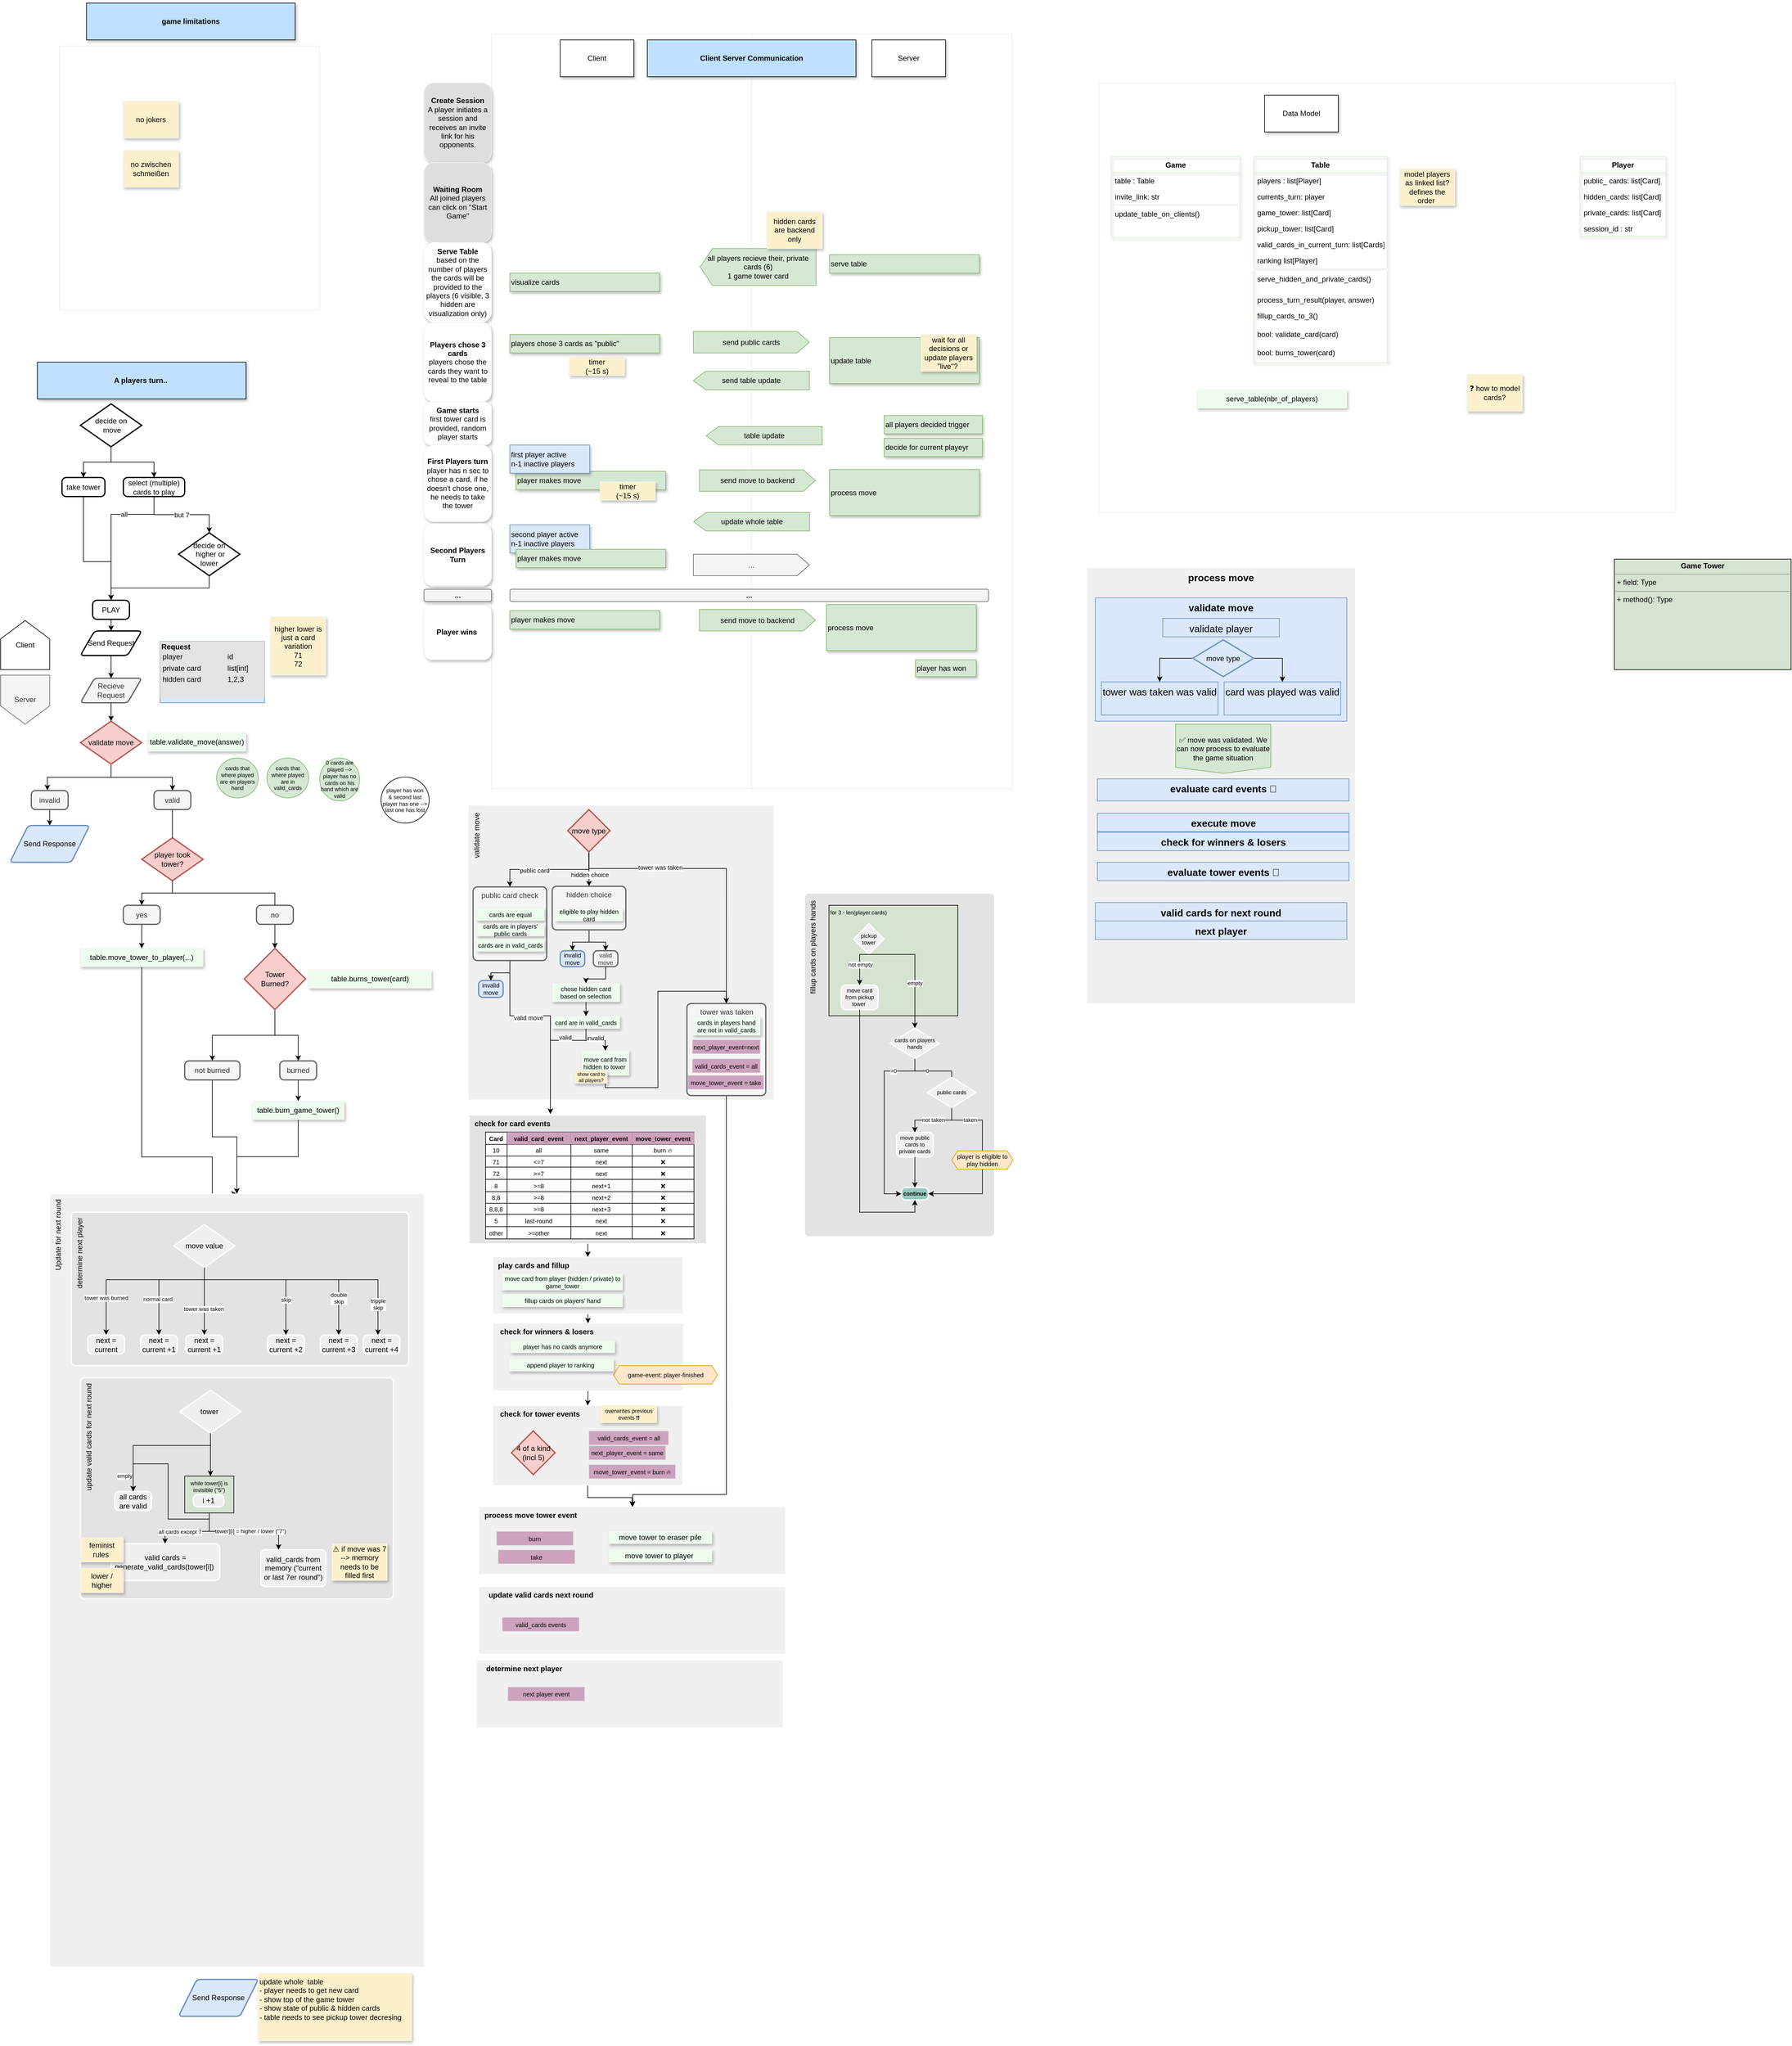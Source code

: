 <mxfile version="20.6.0" type="device"><diagram id="747tSipR186_xFjn_NJU" name="Seite-1"><mxGraphModel dx="3769" dy="1122" grid="1" gridSize="10" guides="1" tooltips="1" connect="1" arrows="1" fold="1" page="1" pageScale="1" pageWidth="827" pageHeight="1169" math="0" shadow="0"><root><mxCell id="0"/><mxCell id="1" parent="0"/><mxCell id="Z_FNpW_9KaD7Itk-rGGs-144" style="edgeStyle=orthogonalEdgeStyle;rounded=0;orthogonalLoop=1;jettySize=auto;html=1;exitX=0.5;exitY=1;exitDx=0;exitDy=0;fontSize=9;fontColor=#FFB570;" edge="1" parent="1" source="iNZNR5k5TyPUSu2izBfB-244" target="Z_FNpW_9KaD7Itk-rGGs-143"><mxGeometry relative="1" as="geometry"/></mxCell><mxCell id="iNZNR5k5TyPUSu2izBfB-244" value="&amp;nbsp; &amp;nbsp;check for tower events&amp;nbsp; &amp;nbsp;&amp;nbsp;" style="rounded=0;whiteSpace=wrap;html=1;shadow=0;strokeColor=#FFFFFF;fillColor=#F0F0F0;align=left;verticalAlign=top;horizontal=1;fontStyle=1" parent="1" vertex="1"><mxGeometry x="-8.0" y="2325" width="309.5" height="130" as="geometry"/></mxCell><mxCell id="6CzBr1DHNJ3qHvSv-FBq-77" value="" style="rounded=0;whiteSpace=wrap;html=1;strokeColor=#EDEDED;" parent="1" vertex="1"><mxGeometry x="-714" y="110" width="424" height="430" as="geometry"/></mxCell><mxCell id="lev778u5M4s6t06eNCrS-16" value="" style="rounded=0;whiteSpace=wrap;html=1;strokeColor=#EDEDED;" parent="1" vertex="1"><mxGeometry x="980" y="170" width="940" height="700" as="geometry"/></mxCell><mxCell id="lev778u5M4s6t06eNCrS-7" value="" style="rounded=0;whiteSpace=wrap;html=1;strokeColor=#EDEDED;" parent="1" vertex="1"><mxGeometry x="414" y="90" width="424" height="1230" as="geometry"/></mxCell><mxCell id="lev778u5M4s6t06eNCrS-2" value="" style="rounded=0;whiteSpace=wrap;html=1;strokeColor=#EDEDED;container=0;" parent="1" vertex="1"><mxGeometry x="-10" y="90" width="424" height="1230" as="geometry"/></mxCell><mxCell id="lev778u5M4s6t06eNCrS-3" value="Client" style="rounded=0;whiteSpace=wrap;html=1;shadow=1;" parent="1" vertex="1"><mxGeometry x="102" y="100" width="120" height="60" as="geometry"/></mxCell><mxCell id="lev778u5M4s6t06eNCrS-5" value="Server" style="rounded=0;whiteSpace=wrap;html=1;shadow=1;" parent="1" vertex="1"><mxGeometry x="610" y="100" width="120" height="60" as="geometry"/></mxCell><mxCell id="lev778u5M4s6t06eNCrS-8" value="&lt;b&gt;Create Session&lt;/b&gt;&lt;br&gt;A player initiates a session and receives an invite link for his opponents." style="rounded=1;whiteSpace=wrap;html=1;shadow=1;strokeColor=#F2F2F2;fillColor=#DEDEDE;" parent="1" vertex="1"><mxGeometry x="-120" y="170" width="110" height="130" as="geometry"/></mxCell><mxCell id="lev778u5M4s6t06eNCrS-9" value="&lt;b&gt;Waiting Room&lt;br&gt;&lt;/b&gt;All joined players can click on &quot;Start Game&quot;" style="rounded=1;whiteSpace=wrap;html=1;shadow=1;strokeColor=#F2F2F2;fillColor=#DEDEDE;" parent="1" vertex="1"><mxGeometry x="-120" y="300" width="110" height="130" as="geometry"/></mxCell><mxCell id="lev778u5M4s6t06eNCrS-10" value="&lt;b&gt;Serve Table&lt;/b&gt;&lt;br&gt;based on the number of players the cards will be provided to the players (6 visible, 3 hidden are visualization only)" style="rounded=1;whiteSpace=wrap;html=1;shadow=1;strokeColor=#F2F2F2;" parent="1" vertex="1"><mxGeometry x="-120" y="430" width="110" height="130" as="geometry"/></mxCell><mxCell id="lev778u5M4s6t06eNCrS-11" value="&lt;b&gt;Players chose 3 cards&lt;br&gt;&lt;/b&gt;players chose the cards they want to reveal to the table" style="rounded=1;whiteSpace=wrap;html=1;shadow=1;strokeColor=#F2F2F2;" parent="1" vertex="1"><mxGeometry x="-120" y="560" width="110" height="130" as="geometry"/></mxCell><mxCell id="lev778u5M4s6t06eNCrS-12" value="&lt;b&gt;Game starts&lt;/b&gt;&lt;br&gt;first tower card is provided, random player starts" style="rounded=1;whiteSpace=wrap;html=1;shadow=1;strokeColor=#F2F2F2;" parent="1" vertex="1"><mxGeometry x="-120" y="690" width="110" height="70" as="geometry"/></mxCell><mxCell id="lev778u5M4s6t06eNCrS-13" value="&lt;b&gt;First Players turn&lt;/b&gt;&lt;br&gt;player has n sec to chose a card, if he doesn't chose one, he needs to take the tower" style="rounded=1;whiteSpace=wrap;html=1;shadow=1;strokeColor=#F2F2F2;" parent="1" vertex="1"><mxGeometry x="-120" y="760" width="110" height="125" as="geometry"/></mxCell><mxCell id="lev778u5M4s6t06eNCrS-14" value="serve table" style="rounded=0;whiteSpace=wrap;html=1;shadow=1;strokeColor=#82b366;fillColor=#d5e8d4;align=left;" parent="1" vertex="1"><mxGeometry x="541" y="450" width="244" height="30" as="geometry"/></mxCell><mxCell id="lev778u5M4s6t06eNCrS-17" value="Data Model" style="rounded=0;whiteSpace=wrap;html=1;shadow=1;" parent="1" vertex="1"><mxGeometry x="1250" y="190" width="120" height="60" as="geometry"/></mxCell><mxCell id="lev778u5M4s6t06eNCrS-28" value="Table" style="swimlane;fontStyle=1;childLayout=stackLayout;horizontal=1;startSize=26;fillColor=none;horizontalStack=0;resizeParent=1;resizeParentMax=0;resizeLast=0;collapsible=1;marginBottom=0;shadow=1;strokeColor=#D8F2D0;direction=east;" parent="1" vertex="1"><mxGeometry x="1232" y="290" width="218" height="336" as="geometry"><mxRectangle x="950" y="230" width="70" height="30" as="alternateBounds"/></mxGeometry></mxCell><mxCell id="lev778u5M4s6t06eNCrS-29" value="players : list[Player]" style="text;strokeColor=none;fillColor=none;align=left;verticalAlign=top;spacingLeft=4;spacingRight=4;overflow=hidden;rotatable=0;points=[[0,0.5],[1,0.5]];portConstraint=eastwest;shadow=1;" parent="lev778u5M4s6t06eNCrS-28" vertex="1"><mxGeometry y="26" width="218" height="26" as="geometry"/></mxCell><mxCell id="lev778u5M4s6t06eNCrS-39" value="currents_turn: player&#10;" style="text;strokeColor=none;fillColor=none;align=left;verticalAlign=top;spacingLeft=4;spacingRight=4;overflow=hidden;rotatable=0;points=[[0,0.5],[1,0.5]];portConstraint=eastwest;shadow=1;fontStyle=0" parent="lev778u5M4s6t06eNCrS-28" vertex="1"><mxGeometry y="52" width="218" height="26" as="geometry"/></mxCell><mxCell id="lev778u5M4s6t06eNCrS-40" value="game_tower: list[Card]" style="text;strokeColor=none;fillColor=none;align=left;verticalAlign=top;spacingLeft=4;spacingRight=4;overflow=hidden;rotatable=0;points=[[0,0.5],[1,0.5]];portConstraint=eastwest;shadow=1;fontStyle=0" parent="lev778u5M4s6t06eNCrS-28" vertex="1"><mxGeometry y="78" width="218" height="26" as="geometry"/></mxCell><mxCell id="lev778u5M4s6t06eNCrS-41" value="pickup_tower: list[Card]" style="text;strokeColor=none;fillColor=none;align=left;verticalAlign=top;spacingLeft=4;spacingRight=4;overflow=hidden;rotatable=0;points=[[0,0.5],[1,0.5]];portConstraint=eastwest;shadow=1;fontStyle=0" parent="lev778u5M4s6t06eNCrS-28" vertex="1"><mxGeometry y="104" width="218" height="26" as="geometry"/></mxCell><mxCell id="lev778u5M4s6t06eNCrS-97" value="valid_cards_in_current_turn: list[Cards]" style="text;strokeColor=none;fillColor=none;align=left;verticalAlign=top;spacingLeft=4;spacingRight=4;overflow=hidden;rotatable=0;points=[[0,0.5],[1,0.5]];portConstraint=eastwest;shadow=1;fontStyle=0" parent="lev778u5M4s6t06eNCrS-28" vertex="1"><mxGeometry y="130" width="218" height="26" as="geometry"/></mxCell><mxCell id="iNZNR5k5TyPUSu2izBfB-241" value="ranking list[Player]" style="text;strokeColor=none;fillColor=none;align=left;verticalAlign=top;spacingLeft=4;spacingRight=4;overflow=hidden;rotatable=0;points=[[0,0.5],[1,0.5]];portConstraint=eastwest;shadow=1;fontStyle=0" parent="lev778u5M4s6t06eNCrS-28" vertex="1"><mxGeometry y="156" width="218" height="26" as="geometry"/></mxCell><mxCell id="lev778u5M4s6t06eNCrS-59" style="text;strokeColor=#FFFFFF;fillColor=#F0F0F0;align=left;verticalAlign=top;spacingLeft=4;spacingRight=4;overflow=hidden;rotatable=0;points=[[0,0.5],[1,0.5]];portConstraint=eastwest;shadow=0;fontStyle=0" parent="lev778u5M4s6t06eNCrS-28" vertex="1"><mxGeometry y="182" width="218" height="4" as="geometry"/></mxCell><mxCell id="lev778u5M4s6t06eNCrS-43" value="serve_hidden_and_private_cards()&#10;" style="text;strokeColor=none;fillColor=none;align=left;verticalAlign=top;spacingLeft=4;spacingRight=4;overflow=hidden;rotatable=0;points=[[0,0.5],[1,0.5]];portConstraint=eastwest;shadow=1;fontStyle=0" parent="lev778u5M4s6t06eNCrS-28" vertex="1"><mxGeometry y="186" width="218" height="34" as="geometry"/></mxCell><mxCell id="lev778u5M4s6t06eNCrS-45" value="process_turn_result(player, answer) " style="text;strokeColor=none;fillColor=none;align=left;verticalAlign=top;spacingLeft=4;spacingRight=4;overflow=hidden;rotatable=0;points=[[0,0.5],[1,0.5]];portConstraint=eastwest;shadow=1;fontStyle=0" parent="lev778u5M4s6t06eNCrS-28" vertex="1"><mxGeometry y="220" width="218" height="26" as="geometry"/></mxCell><mxCell id="lev778u5M4s6t06eNCrS-44" value="fillup_cards_to_3()" style="text;strokeColor=none;fillColor=none;align=left;verticalAlign=top;spacingLeft=4;spacingRight=4;overflow=hidden;rotatable=0;points=[[0,0.5],[1,0.5]];portConstraint=eastwest;shadow=1;fontStyle=0" parent="lev778u5M4s6t06eNCrS-28" vertex="1"><mxGeometry y="246" width="218" height="30" as="geometry"/></mxCell><mxCell id="lev778u5M4s6t06eNCrS-98" value="bool: validate_card(card)" style="text;strokeColor=none;fillColor=none;align=left;verticalAlign=top;spacingLeft=4;spacingRight=4;overflow=hidden;rotatable=0;points=[[0,0.5],[1,0.5]];portConstraint=eastwest;shadow=1;fontStyle=0" parent="lev778u5M4s6t06eNCrS-28" vertex="1"><mxGeometry y="276" width="218" height="30" as="geometry"/></mxCell><mxCell id="lev778u5M4s6t06eNCrS-119" value="bool: burns_tower(card)" style="text;strokeColor=none;fillColor=none;align=left;verticalAlign=top;spacingLeft=4;spacingRight=4;overflow=hidden;rotatable=0;points=[[0,0.5],[1,0.5]];portConstraint=eastwest;shadow=1;fontStyle=0" parent="lev778u5M4s6t06eNCrS-28" vertex="1"><mxGeometry y="306" width="218" height="30" as="geometry"/></mxCell><mxCell id="lev778u5M4s6t06eNCrS-33" value="Player" style="swimlane;fontStyle=1;childLayout=stackLayout;horizontal=1;startSize=26;fillColor=none;horizontalStack=0;resizeParent=1;resizeParentMax=0;resizeLast=0;collapsible=1;marginBottom=0;shadow=1;strokeColor=#D8F2D0;" parent="1" vertex="1"><mxGeometry x="1764" y="290" width="140" height="130" as="geometry"/></mxCell><mxCell id="lev778u5M4s6t06eNCrS-34" value="public_ cards: list[Card]" style="text;strokeColor=none;fillColor=none;align=left;verticalAlign=top;spacingLeft=4;spacingRight=4;overflow=hidden;rotatable=0;points=[[0,0.5],[1,0.5]];portConstraint=eastwest;shadow=1;" parent="lev778u5M4s6t06eNCrS-33" vertex="1"><mxGeometry y="26" width="140" height="26" as="geometry"/></mxCell><mxCell id="lev778u5M4s6t06eNCrS-47" value="hidden_cards: list[Card]" style="text;strokeColor=none;fillColor=none;align=left;verticalAlign=top;spacingLeft=4;spacingRight=4;overflow=hidden;rotatable=0;points=[[0,0.5],[1,0.5]];portConstraint=eastwest;shadow=1;" parent="lev778u5M4s6t06eNCrS-33" vertex="1"><mxGeometry y="52" width="140" height="26" as="geometry"/></mxCell><mxCell id="lev778u5M4s6t06eNCrS-48" value="private_cards: list[Card]" style="text;strokeColor=none;fillColor=none;align=left;verticalAlign=top;spacingLeft=4;spacingRight=4;overflow=hidden;rotatable=0;points=[[0,0.5],[1,0.5]];portConstraint=eastwest;shadow=1;" parent="lev778u5M4s6t06eNCrS-33" vertex="1"><mxGeometry y="78" width="140" height="26" as="geometry"/></mxCell><mxCell id="lev778u5M4s6t06eNCrS-58" value="session_id : str&#10;" style="text;strokeColor=none;fillColor=none;align=left;verticalAlign=top;spacingLeft=4;spacingRight=4;overflow=hidden;rotatable=0;points=[[0,0.5],[1,0.5]];portConstraint=eastwest;shadow=1;" parent="lev778u5M4s6t06eNCrS-33" vertex="1"><mxGeometry y="104" width="140" height="26" as="geometry"/></mxCell><mxCell id="lev778u5M4s6t06eNCrS-42" value="❓ how to model cards?" style="rounded=0;whiteSpace=wrap;html=1;shadow=1;strokeColor=#F2F2F2;fillColor=#FCF1CC;" parent="1" vertex="1"><mxGeometry x="1580" y="645" width="90" height="60" as="geometry"/></mxCell><mxCell id="lev778u5M4s6t06eNCrS-46" value="serve_table(nbr_of_players)" style="rounded=0;whiteSpace=wrap;html=1;shadow=1;strokeColor=#F2F2F2;fillColor=#EDFCEE;" parent="1" vertex="1"><mxGeometry x="1140" y="670" width="244" height="30" as="geometry"/></mxCell><mxCell id="lev778u5M4s6t06eNCrS-49" value="Game" style="swimlane;fontStyle=1;childLayout=stackLayout;horizontal=1;startSize=26;fillColor=none;horizontalStack=0;resizeParent=1;resizeParentMax=0;resizeLast=0;collapsible=1;marginBottom=0;shadow=1;strokeColor=#D8F2D0;direction=east;" parent="1" vertex="1"><mxGeometry x="1000" y="290" width="210" height="132" as="geometry"><mxRectangle x="950" y="230" width="70" height="30" as="alternateBounds"/></mxGeometry></mxCell><mxCell id="lev778u5M4s6t06eNCrS-60" value="table : Table " style="text;strokeColor=none;fillColor=none;align=left;verticalAlign=top;spacingLeft=4;spacingRight=4;overflow=hidden;rotatable=0;points=[[0,0.5],[1,0.5]];portConstraint=eastwest;shadow=1;fontStyle=0" parent="lev778u5M4s6t06eNCrS-49" vertex="1"><mxGeometry y="26" width="210" height="26" as="geometry"/></mxCell><mxCell id="lev778u5M4s6t06eNCrS-63" value="invite_link: str" style="text;strokeColor=none;fillColor=none;align=left;verticalAlign=top;spacingLeft=4;spacingRight=4;overflow=hidden;rotatable=0;points=[[0,0.5],[1,0.5]];portConstraint=eastwest;shadow=1;fontStyle=0" parent="lev778u5M4s6t06eNCrS-49" vertex="1"><mxGeometry y="52" width="210" height="26" as="geometry"/></mxCell><mxCell id="lev778u5M4s6t06eNCrS-62" style="text;strokeColor=none;fillColor=#F0F0F0;align=left;verticalAlign=top;spacingLeft=4;spacingRight=4;overflow=hidden;rotatable=0;points=[[0,0.5],[1,0.5]];portConstraint=eastwest;shadow=0;fontStyle=0" parent="lev778u5M4s6t06eNCrS-49" vertex="1"><mxGeometry y="78" width="210" height="2" as="geometry"/></mxCell><mxCell id="lev778u5M4s6t06eNCrS-53" value="update_table_on_clients()" style="text;strokeColor=none;fillColor=none;align=left;verticalAlign=top;spacingLeft=4;spacingRight=4;overflow=hidden;rotatable=0;points=[[0,0.5],[1,0.5]];portConstraint=eastwest;shadow=1;fontStyle=0" parent="lev778u5M4s6t06eNCrS-49" vertex="1"><mxGeometry y="80" width="210" height="26" as="geometry"/></mxCell><mxCell id="lev778u5M4s6t06eNCrS-61" style="text;strokeColor=none;fillColor=none;align=left;verticalAlign=top;spacingLeft=4;spacingRight=4;overflow=hidden;rotatable=0;points=[[0,0.5],[1,0.5]];portConstraint=eastwest;shadow=1;fontStyle=0" parent="lev778u5M4s6t06eNCrS-49" vertex="1"><mxGeometry y="106" width="210" height="26" as="geometry"/></mxCell><mxCell id="lev778u5M4s6t06eNCrS-73" style="edgeStyle=orthogonalEdgeStyle;rounded=0;orthogonalLoop=1;jettySize=auto;html=1;exitX=0.5;exitY=1;exitDx=0;exitDy=0;entryX=0.5;entryY=0;entryDx=0;entryDy=0;entryPerimeter=0;" parent="1" source="lev778u5M4s6t06eNCrS-65" target="lev778u5M4s6t06eNCrS-67" edge="1"><mxGeometry relative="1" as="geometry"/></mxCell><mxCell id="lev778u5M4s6t06eNCrS-65" value="Recieve &lt;br&gt;Request" style="shape=parallelogram;html=1;strokeWidth=2;perimeter=parallelogramPerimeter;whiteSpace=wrap;rounded=1;arcSize=12;size=0.23;shadow=0;strokeColor=#666666;fillColor=#f5f5f5;fontColor=#333333;" parent="1" vertex="1"><mxGeometry x="-680" y="1140" width="100" height="40" as="geometry"/></mxCell><mxCell id="lev778u5M4s6t06eNCrS-79" style="edgeStyle=orthogonalEdgeStyle;rounded=0;orthogonalLoop=1;jettySize=auto;html=1;exitX=0.5;exitY=1;exitDx=0;exitDy=0;" parent="1" source="lev778u5M4s6t06eNCrS-84" edge="1"><mxGeometry relative="1" as="geometry"><mxPoint x="-562" y="1654" as="sourcePoint"/><mxPoint x="-729.971" y="1380" as="targetPoint"/></mxGeometry></mxCell><mxCell id="lev778u5M4s6t06eNCrS-84" value="invalid" style="rounded=1;whiteSpace=wrap;html=1;absoluteArcSize=1;arcSize=14;strokeWidth=2;shadow=0;strokeColor=#666666;fillColor=#f5f5f5;fontColor=#333333;" parent="1" vertex="1"><mxGeometry x="-760" y="1323" width="60" height="31" as="geometry"/></mxCell><mxCell id="lev778u5M4s6t06eNCrS-130" style="edgeStyle=orthogonalEdgeStyle;rounded=0;orthogonalLoop=1;jettySize=auto;html=1;exitX=0.5;exitY=1;exitDx=0;exitDy=0;entryX=0.5;entryY=0;entryDx=0;entryDy=0;entryPerimeter=0;startArrow=none;" parent="1" source="6CzBr1DHNJ3qHvSv-FBq-34" target="lev778u5M4s6t06eNCrS-113" edge="1"><mxGeometry relative="1" as="geometry"/></mxCell><mxCell id="lev778u5M4s6t06eNCrS-86" value="valid" style="rounded=1;whiteSpace=wrap;html=1;absoluteArcSize=1;arcSize=14;strokeWidth=2;shadow=0;strokeColor=#666666;fillColor=#f5f5f5;fontColor=#333333;" parent="1" vertex="1"><mxGeometry x="-560" y="1323" width="60" height="31" as="geometry"/></mxCell><mxCell id="lev778u5M4s6t06eNCrS-121" style="edgeStyle=orthogonalEdgeStyle;rounded=0;orthogonalLoop=1;jettySize=auto;html=1;exitX=0.5;exitY=1;exitDx=0;exitDy=0;exitPerimeter=0;" parent="1" source="lev778u5M4s6t06eNCrS-113" target="lev778u5M4s6t06eNCrS-114" edge="1"><mxGeometry relative="1" as="geometry"/></mxCell><mxCell id="lev778u5M4s6t06eNCrS-122" style="edgeStyle=orthogonalEdgeStyle;rounded=0;orthogonalLoop=1;jettySize=auto;html=1;exitX=0.5;exitY=1;exitDx=0;exitDy=0;exitPerimeter=0;entryX=0.5;entryY=0;entryDx=0;entryDy=0;" parent="1" source="lev778u5M4s6t06eNCrS-113" target="lev778u5M4s6t06eNCrS-115" edge="1"><mxGeometry relative="1" as="geometry"/></mxCell><mxCell id="lev778u5M4s6t06eNCrS-113" value="Tower &lt;br&gt;Burned?" style="strokeWidth=2;html=1;shape=mxgraph.flowchart.decision;whiteSpace=wrap;shadow=0;strokeColor=#b85450;fillColor=#f8cecc;" parent="1" vertex="1"><mxGeometry x="-413" y="1580" width="100" height="100" as="geometry"/></mxCell><mxCell id="lev778u5M4s6t06eNCrS-131" style="edgeStyle=orthogonalEdgeStyle;rounded=0;orthogonalLoop=1;jettySize=auto;html=1;exitX=0.5;exitY=1;exitDx=0;exitDy=0;" parent="1" source="lev778u5M4s6t06eNCrS-114" target="lev778u5M4s6t06eNCrS-124" edge="1"><mxGeometry relative="1" as="geometry"/></mxCell><mxCell id="lev778u5M4s6t06eNCrS-114" value="burned" style="rounded=1;whiteSpace=wrap;html=1;absoluteArcSize=1;arcSize=14;strokeWidth=2;shadow=0;strokeColor=#666666;fillColor=#f5f5f5;fontColor=#333333;" parent="1" vertex="1"><mxGeometry x="-355" y="1763.5" width="60" height="31" as="geometry"/></mxCell><mxCell id="6CzBr1DHNJ3qHvSv-FBq-47" style="edgeStyle=orthogonalEdgeStyle;rounded=0;orthogonalLoop=1;jettySize=auto;html=1;exitX=0.5;exitY=1;exitDx=0;exitDy=0;entryX=0.5;entryY=0;entryDx=0;entryDy=0;" parent="1" source="lev778u5M4s6t06eNCrS-115" target="lev778u5M4s6t06eNCrS-96" edge="1"><mxGeometry relative="1" as="geometry"/></mxCell><mxCell id="lev778u5M4s6t06eNCrS-115" value="not burned" style="rounded=1;whiteSpace=wrap;html=1;absoluteArcSize=1;arcSize=14;strokeWidth=2;shadow=0;strokeColor=#666666;fillColor=#f5f5f5;fontColor=#333333;" parent="1" vertex="1"><mxGeometry x="-510" y="1763.5" width="90" height="31" as="geometry"/></mxCell><mxCell id="lev778u5M4s6t06eNCrS-118" value="table.&lt;span style=&quot;text-align: left;&quot;&gt;burns_tower&lt;/span&gt;(card)" style="rounded=0;whiteSpace=wrap;html=1;shadow=1;strokeColor=#F2F2F2;fillColor=#EDFCEE;" parent="1" vertex="1"><mxGeometry x="-308" y="1615" width="200" height="30" as="geometry"/></mxCell><mxCell id="6CzBr1DHNJ3qHvSv-FBq-45" style="edgeStyle=orthogonalEdgeStyle;rounded=0;orthogonalLoop=1;jettySize=auto;html=1;exitX=0.5;exitY=1;exitDx=0;exitDy=0;" parent="1" source="lev778u5M4s6t06eNCrS-124" target="lev778u5M4s6t06eNCrS-96" edge="1"><mxGeometry relative="1" as="geometry"/></mxCell><mxCell id="lev778u5M4s6t06eNCrS-124" value="table.burn_game_tower()" style="rounded=0;whiteSpace=wrap;html=1;shadow=1;strokeColor=#F2F2F2;fillColor=#EDFCEE;" parent="1" vertex="1"><mxGeometry x="-400" y="1829" width="150" height="30" as="geometry"/></mxCell><mxCell id="6CzBr1DHNJ3qHvSv-FBq-3" value="model players as linked list? defines the order&amp;nbsp;" style="rounded=0;whiteSpace=wrap;html=1;shadow=1;strokeColor=#F2F2F2;fillColor=#FCF1CC;" parent="1" vertex="1"><mxGeometry x="1470" y="310" width="90" height="60" as="geometry"/></mxCell><mxCell id="6CzBr1DHNJ3qHvSv-FBq-5" value="Client Server Communication" style="rounded=0;whiteSpace=wrap;html=1;shadow=1;fontStyle=1;fillColor=#BFE1FF;" parent="1" vertex="1"><mxGeometry x="244" y="100" width="340" height="60" as="geometry"/></mxCell><mxCell id="6CzBr1DHNJ3qHvSv-FBq-30" style="edgeStyle=orthogonalEdgeStyle;rounded=0;orthogonalLoop=1;jettySize=auto;html=1;exitX=0.5;exitY=1;exitDx=0;exitDy=0;exitPerimeter=0;entryX=0.5;entryY=0;entryDx=0;entryDy=0;" parent="1" source="lev778u5M4s6t06eNCrS-67" target="lev778u5M4s6t06eNCrS-86" edge="1"><mxGeometry relative="1" as="geometry"/></mxCell><mxCell id="6CzBr1DHNJ3qHvSv-FBq-31" style="edgeStyle=orthogonalEdgeStyle;rounded=0;orthogonalLoop=1;jettySize=auto;html=1;exitX=0.5;exitY=1;exitDx=0;exitDy=0;exitPerimeter=0;entryX=0.436;entryY=-0.014;entryDx=0;entryDy=0;entryPerimeter=0;" parent="1" source="lev778u5M4s6t06eNCrS-67" target="lev778u5M4s6t06eNCrS-84" edge="1"><mxGeometry relative="1" as="geometry"/></mxCell><mxCell id="lev778u5M4s6t06eNCrS-67" value="validate move" style="strokeWidth=2;html=1;shape=mxgraph.flowchart.decision;whiteSpace=wrap;shadow=0;strokeColor=#b85450;fillColor=#f8cecc;" parent="1" vertex="1"><mxGeometry x="-680" y="1210" width="100" height="70" as="geometry"/></mxCell><mxCell id="6CzBr1DHNJ3qHvSv-FBq-11" value="" style="edgeStyle=orthogonalEdgeStyle;rounded=0;orthogonalLoop=1;jettySize=auto;html=1;endArrow=none;" parent="1" source="lev778u5M4s6t06eNCrS-65" target="lev778u5M4s6t06eNCrS-67" edge="1"><mxGeometry relative="1" as="geometry"><mxPoint x="-630" y="1180" as="sourcePoint"/><mxPoint x="-550" y="1300" as="targetPoint"/></mxGeometry></mxCell><mxCell id="6CzBr1DHNJ3qHvSv-FBq-46" style="edgeStyle=orthogonalEdgeStyle;rounded=0;orthogonalLoop=1;jettySize=auto;html=1;exitX=0.5;exitY=1;exitDx=0;exitDy=0;entryX=0.5;entryY=0;entryDx=0;entryDy=0;" parent="1" source="6CzBr1DHNJ3qHvSv-FBq-18" target="lev778u5M4s6t06eNCrS-96" edge="1"><mxGeometry relative="1" as="geometry"><Array as="points"><mxPoint x="-580" y="1920"/><mxPoint x="-465" y="1920"/></Array></mxGeometry></mxCell><mxCell id="6CzBr1DHNJ3qHvSv-FBq-18" value="table.move_tower_to_player(...)" style="rounded=0;whiteSpace=wrap;html=1;shadow=1;strokeColor=#F2F2F2;fillColor=#EDFCEE;" parent="1" vertex="1"><mxGeometry x="-680" y="1580" width="200" height="30" as="geometry"/></mxCell><mxCell id="6CzBr1DHNJ3qHvSv-FBq-20" value="table.validate_move(answer)" style="rounded=0;whiteSpace=wrap;html=1;shadow=1;strokeColor=#F2F2F2;fillColor=#EDFCEE;" parent="1" vertex="1"><mxGeometry x="-570" y="1229" width="160" height="30" as="geometry"/></mxCell><mxCell id="6CzBr1DHNJ3qHvSv-FBq-37" style="edgeStyle=orthogonalEdgeStyle;rounded=0;orthogonalLoop=1;jettySize=auto;html=1;exitX=0.5;exitY=1;exitDx=0;exitDy=0;exitPerimeter=0;entryX=0.5;entryY=0;entryDx=0;entryDy=0;" parent="1" source="6CzBr1DHNJ3qHvSv-FBq-32" target="6CzBr1DHNJ3qHvSv-FBq-36" edge="1"><mxGeometry relative="1" as="geometry"/></mxCell><mxCell id="6CzBr1DHNJ3qHvSv-FBq-32" value="player took tower?" style="strokeWidth=2;html=1;shape=mxgraph.flowchart.decision;whiteSpace=wrap;shadow=0;strokeColor=#b85450;fillColor=#f8cecc;" parent="1" vertex="1"><mxGeometry x="-580" y="1400" width="100" height="70" as="geometry"/></mxCell><mxCell id="6CzBr1DHNJ3qHvSv-FBq-33" value="" style="edgeStyle=orthogonalEdgeStyle;rounded=0;orthogonalLoop=1;jettySize=auto;html=1;exitX=0.5;exitY=1;exitDx=0;exitDy=0;entryX=0.5;entryY=0;entryDx=0;entryDy=0;entryPerimeter=0;endArrow=none;" parent="1" source="lev778u5M4s6t06eNCrS-86" target="6CzBr1DHNJ3qHvSv-FBq-32" edge="1"><mxGeometry relative="1" as="geometry"><mxPoint x="-530" y="1354" as="sourcePoint"/><mxPoint x="-363" y="1624.5" as="targetPoint"/></mxGeometry></mxCell><mxCell id="6CzBr1DHNJ3qHvSv-FBq-34" value="no" style="rounded=1;whiteSpace=wrap;html=1;absoluteArcSize=1;arcSize=14;strokeWidth=2;shadow=0;strokeColor=#666666;fillColor=#f5f5f5;fontColor=#333333;" parent="1" vertex="1"><mxGeometry x="-393" y="1510" width="60" height="31" as="geometry"/></mxCell><mxCell id="6CzBr1DHNJ3qHvSv-FBq-35" value="" style="edgeStyle=orthogonalEdgeStyle;rounded=0;orthogonalLoop=1;jettySize=auto;html=1;exitX=0.5;exitY=1;exitDx=0;exitDy=0;entryX=0.5;entryY=0;entryDx=0;entryDy=0;entryPerimeter=0;startArrow=none;endArrow=none;" parent="1" source="6CzBr1DHNJ3qHvSv-FBq-32" target="6CzBr1DHNJ3qHvSv-FBq-34" edge="1"><mxGeometry relative="1" as="geometry"><mxPoint x="-530" y="1470" as="sourcePoint"/><mxPoint x="-363" y="1624.5" as="targetPoint"/></mxGeometry></mxCell><mxCell id="6CzBr1DHNJ3qHvSv-FBq-38" style="edgeStyle=orthogonalEdgeStyle;rounded=0;orthogonalLoop=1;jettySize=auto;html=1;exitX=0.5;exitY=1;exitDx=0;exitDy=0;" parent="1" source="6CzBr1DHNJ3qHvSv-FBq-36" target="6CzBr1DHNJ3qHvSv-FBq-18" edge="1"><mxGeometry relative="1" as="geometry"/></mxCell><mxCell id="6CzBr1DHNJ3qHvSv-FBq-36" value="yes" style="rounded=1;whiteSpace=wrap;html=1;absoluteArcSize=1;arcSize=14;strokeWidth=2;shadow=0;strokeColor=#666666;fillColor=#f5f5f5;fontColor=#333333;" parent="1" vertex="1"><mxGeometry x="-610" y="1510" width="60" height="31" as="geometry"/></mxCell><mxCell id="6CzBr1DHNJ3qHvSv-FBq-48" value="&lt;div style=&quot;box-sizing:border-box;width:100%;background:#e4e4e4;padding:2px;&quot;&gt;&lt;b&gt;Request&lt;/b&gt;&lt;table style=&quot;background-color: initial; font-size: 1em; width: 100%;&quot; cellpadding=&quot;2&quot; cellspacing=&quot;0&quot;&gt;&lt;tbody&gt;&lt;tr&gt;&lt;td&gt;player&lt;br&gt;&lt;/td&gt;&lt;td&gt;id&lt;br&gt;&lt;/td&gt;&lt;/tr&gt;&lt;tr&gt;&lt;td&gt;private card&lt;/td&gt;&lt;td&gt;list[int]&lt;/td&gt;&lt;/tr&gt;&lt;tr&gt;&lt;td&gt;hidden card&lt;/td&gt;&lt;td&gt;1,2,3&lt;/td&gt;&lt;/tr&gt;&lt;tr&gt;&lt;td&gt;&lt;br&gt;&lt;/td&gt;&lt;td&gt;&lt;/td&gt;&lt;/tr&gt;&lt;/tbody&gt;&lt;/table&gt;&lt;/div&gt;" style="verticalAlign=top;align=left;overflow=fill;html=1;fillColor=#dae8fc;strokeColor=#6c8ebf;" parent="1" vertex="1"><mxGeometry x="-550" y="1080" width="170" height="100" as="geometry"/></mxCell><mxCell id="6CzBr1DHNJ3qHvSv-FBq-49" value="cards that where played are in valid_cards" style="ellipse;whiteSpace=wrap;html=1;fillColor=#d5e8d4;fontSize=9;strokeColor=#82b366;" parent="1" vertex="1"><mxGeometry x="-376" y="1270" width="68" height="65" as="geometry"/></mxCell><mxCell id="6CzBr1DHNJ3qHvSv-FBq-50" value="0 cards are played --&amp;gt; player has no cards on his hand which are valid" style="ellipse;whiteSpace=wrap;html=1;fillColor=#d5e8d4;fontSize=9;strokeColor=#82b366;" parent="1" vertex="1"><mxGeometry x="-290" y="1270" width="65" height="70" as="geometry"/></mxCell><mxCell id="6CzBr1DHNJ3qHvSv-FBq-76" value="no jokers" style="rounded=0;whiteSpace=wrap;html=1;shadow=1;strokeColor=#F2F2F2;fillColor=#FCF1CC;" parent="1" vertex="1"><mxGeometry x="-610" y="200" width="90" height="60" as="geometry"/></mxCell><mxCell id="6CzBr1DHNJ3qHvSv-FBq-78" value="game limitations" style="rounded=0;whiteSpace=wrap;html=1;shadow=1;fontStyle=1;fillColor=#BFE1FF;" parent="1" vertex="1"><mxGeometry x="-670" y="40" width="340" height="60" as="geometry"/></mxCell><mxCell id="6CzBr1DHNJ3qHvSv-FBq-79" value="no zwischen&lt;br&gt;schmeißen&lt;br&gt;" style="rounded=0;whiteSpace=wrap;html=1;shadow=1;strokeColor=#F2F2F2;fillColor=#FCF1CC;" parent="1" vertex="1"><mxGeometry x="-610" y="280" width="90" height="60" as="geometry"/></mxCell><mxCell id="6CzBr1DHNJ3qHvSv-FBq-113" value="&lt;p style=&quot;margin:0px;margin-top:4px;text-align:center;&quot;&gt;&lt;b&gt;Game Tower&lt;/b&gt;&lt;/p&gt;&lt;hr size=&quot;1&quot;&gt;&lt;p style=&quot;margin:0px;margin-left:4px;&quot;&gt;+ field: Type&lt;/p&gt;&lt;hr size=&quot;1&quot;&gt;&lt;p style=&quot;margin:0px;margin-left:4px;&quot;&gt;+ method(): Type&lt;/p&gt;" style="verticalAlign=top;align=left;overflow=fill;fontSize=12;fontFamily=Helvetica;html=1;fillColor=#D7E3D1;" parent="1" vertex="1"><mxGeometry x="1820" y="946" width="288" height="180" as="geometry"/></mxCell><mxCell id="6CzBr1DHNJ3qHvSv-FBq-206" value="player has won&lt;br&gt;&amp;amp; second last player has one --&amp;gt; last one has lost" style="ellipse;whiteSpace=wrap;html=1;fillColor=#FFFFFF;fontSize=9;" parent="1" vertex="1"><mxGeometry x="-190" y="1301" width="78.46" height="75" as="geometry"/></mxCell><mxCell id="H4VwZtkuwWAuPplI6NEU-14" style="edgeStyle=orthogonalEdgeStyle;rounded=0;orthogonalLoop=1;jettySize=auto;html=1;exitX=0.5;exitY=1;exitDx=0;exitDy=0;" parent="1" source="H4VwZtkuwWAuPplI6NEU-4" target="lev778u5M4s6t06eNCrS-65" edge="1"><mxGeometry relative="1" as="geometry"/></mxCell><mxCell id="H4VwZtkuwWAuPplI6NEU-4" value="Send Request" style="shape=parallelogram;html=1;strokeWidth=2;perimeter=parallelogramPerimeter;whiteSpace=wrap;rounded=1;arcSize=12;size=0.23;shadow=0;" parent="1" vertex="1"><mxGeometry x="-680" y="1063" width="100" height="40" as="geometry"/></mxCell><mxCell id="H4VwZtkuwWAuPplI6NEU-9" style="edgeStyle=orthogonalEdgeStyle;rounded=0;orthogonalLoop=1;jettySize=auto;html=1;exitX=0.5;exitY=1;exitDx=0;exitDy=0;exitPerimeter=0;" parent="1" source="H4VwZtkuwWAuPplI6NEU-5" target="H4VwZtkuwWAuPplI6NEU-6" edge="1"><mxGeometry relative="1" as="geometry"/></mxCell><mxCell id="H4VwZtkuwWAuPplI6NEU-10" style="edgeStyle=orthogonalEdgeStyle;rounded=0;orthogonalLoop=1;jettySize=auto;html=1;exitX=0.5;exitY=1;exitDx=0;exitDy=0;exitPerimeter=0;entryX=0.5;entryY=0;entryDx=0;entryDy=0;" parent="1" source="H4VwZtkuwWAuPplI6NEU-5" target="H4VwZtkuwWAuPplI6NEU-7" edge="1"><mxGeometry relative="1" as="geometry"/></mxCell><mxCell id="H4VwZtkuwWAuPplI6NEU-5" value="decide on&lt;br&gt;&amp;nbsp;move" style="strokeWidth=2;html=1;shape=mxgraph.flowchart.decision;whiteSpace=wrap;shadow=0;" parent="1" vertex="1"><mxGeometry x="-680" y="693" width="100" height="70" as="geometry"/></mxCell><mxCell id="H4VwZtkuwWAuPplI6NEU-11" style="edgeStyle=orthogonalEdgeStyle;rounded=0;orthogonalLoop=1;jettySize=auto;html=1;exitX=0.5;exitY=1;exitDx=0;exitDy=0;entryX=0.5;entryY=0;entryDx=0;entryDy=0;" parent="1" source="H4VwZtkuwWAuPplI6NEU-6" target="H4VwZtkuwWAuPplI6NEU-8" edge="1"><mxGeometry relative="1" as="geometry"><mxPoint x="-630" y="986" as="targetPoint"/><Array as="points"><mxPoint x="-675" y="950"/><mxPoint x="-630" y="950"/></Array></mxGeometry></mxCell><mxCell id="H4VwZtkuwWAuPplI6NEU-6" value="take tower" style="rounded=1;whiteSpace=wrap;html=1;absoluteArcSize=1;arcSize=14;strokeWidth=2;shadow=0;" parent="1" vertex="1"><mxGeometry x="-710" y="813" width="70" height="31" as="geometry"/></mxCell><mxCell id="H4VwZtkuwWAuPplI6NEU-12" value="all" style="edgeStyle=orthogonalEdgeStyle;rounded=0;orthogonalLoop=1;jettySize=auto;html=1;exitX=0.5;exitY=1;exitDx=0;exitDy=0;entryX=0.5;entryY=0;entryDx=0;entryDy=0;" parent="1" source="H4VwZtkuwWAuPplI6NEU-7" target="H4VwZtkuwWAuPplI6NEU-8" edge="1"><mxGeometry x="-0.349" relative="1" as="geometry"><mxPoint x="-630" y="986" as="targetPoint"/><Array as="points"><mxPoint x="-560" y="873"/><mxPoint x="-630" y="873"/></Array><mxPoint as="offset"/></mxGeometry></mxCell><mxCell id="iNZNR5k5TyPUSu2izBfB-69" value="but 7" style="edgeStyle=orthogonalEdgeStyle;rounded=0;orthogonalLoop=1;jettySize=auto;html=1;exitX=0.5;exitY=1;exitDx=0;exitDy=0;" parent="1" source="H4VwZtkuwWAuPplI6NEU-7" target="iNZNR5k5TyPUSu2izBfB-70" edge="1"><mxGeometry relative="1" as="geometry"><mxPoint x="-470" y="902" as="targetPoint"/></mxGeometry></mxCell><mxCell id="H4VwZtkuwWAuPplI6NEU-7" value="select (multiple) cards to play" style="rounded=1;whiteSpace=wrap;html=1;absoluteArcSize=1;arcSize=14;strokeWidth=2;shadow=0;" parent="1" vertex="1"><mxGeometry x="-610" y="813" width="100" height="31" as="geometry"/></mxCell><mxCell id="H4VwZtkuwWAuPplI6NEU-13" style="edgeStyle=orthogonalEdgeStyle;rounded=0;orthogonalLoop=1;jettySize=auto;html=1;exitX=0.5;exitY=1;exitDx=0;exitDy=0;entryX=0.5;entryY=0;entryDx=0;entryDy=0;" parent="1" source="H4VwZtkuwWAuPplI6NEU-8" target="H4VwZtkuwWAuPplI6NEU-4" edge="1"><mxGeometry relative="1" as="geometry"/></mxCell><mxCell id="H4VwZtkuwWAuPplI6NEU-8" value="PLAY" style="rounded=1;whiteSpace=wrap;html=1;absoluteArcSize=1;arcSize=14;strokeWidth=2;shadow=0;" parent="1" vertex="1"><mxGeometry x="-660" y="1013" width="60" height="31" as="geometry"/></mxCell><mxCell id="H4VwZtkuwWAuPplI6NEU-15" value="Server" style="shape=offPageConnector;whiteSpace=wrap;html=1;fillColor=#f5f5f5;fontColor=#333333;strokeColor=#666666;" parent="1" vertex="1"><mxGeometry x="-810" y="1135" width="80" height="80" as="geometry"/></mxCell><mxCell id="H4VwZtkuwWAuPplI6NEU-16" value="Client" style="shape=offPageConnector;whiteSpace=wrap;html=1;direction=west;" parent="1" vertex="1"><mxGeometry x="-810" y="1046" width="80" height="80" as="geometry"/></mxCell><mxCell id="H4VwZtkuwWAuPplI6NEU-17" value="cards that where played are on players hand" style="ellipse;whiteSpace=wrap;html=1;fillColor=#d5e8d4;fontSize=9;strokeColor=#82b366;" parent="1" vertex="1"><mxGeometry x="-458" y="1270" width="68" height="65" as="geometry"/></mxCell><mxCell id="iNZNR5k5TyPUSu2izBfB-71" style="edgeStyle=orthogonalEdgeStyle;rounded=0;orthogonalLoop=1;jettySize=auto;html=1;exitX=0.5;exitY=1;exitDx=0;exitDy=0;exitPerimeter=0;" parent="1" source="iNZNR5k5TyPUSu2izBfB-70" target="H4VwZtkuwWAuPplI6NEU-8" edge="1"><mxGeometry relative="1" as="geometry"/></mxCell><mxCell id="iNZNR5k5TyPUSu2izBfB-70" value="decide on&lt;br&gt;&amp;nbsp;higher or &lt;br&gt;lower" style="strokeWidth=2;html=1;shape=mxgraph.flowchart.decision;whiteSpace=wrap;shadow=0;" parent="1" vertex="1"><mxGeometry x="-520" y="903" width="100" height="70" as="geometry"/></mxCell><mxCell id="iNZNR5k5TyPUSu2izBfB-73" value="Send Response" style="shape=parallelogram;html=1;strokeWidth=2;perimeter=parallelogramPerimeter;whiteSpace=wrap;rounded=1;arcSize=12;size=0.23;shadow=0;strokeColor=#6c8ebf;fillColor=#dae8fc;" parent="1" vertex="1"><mxGeometry x="-795" y="1380" width="130" height="60" as="geometry"/></mxCell><mxCell id="iNZNR5k5TyPUSu2izBfB-75" value="Send Response" style="shape=parallelogram;html=1;strokeWidth=2;perimeter=parallelogramPerimeter;whiteSpace=wrap;rounded=1;arcSize=12;size=0.23;shadow=0;strokeColor=#6c8ebf;fillColor=#dae8fc;" parent="1" vertex="1"><mxGeometry x="-520" y="3260" width="130" height="60" as="geometry"/></mxCell><mxCell id="iNZNR5k5TyPUSu2izBfB-76" value="all players recieve their, private cards (6)&lt;br&gt;1 game tower card" style="shape=offPageConnector;whiteSpace=wrap;html=1;direction=south;size=0.106;fillColor=#d5e8d4;strokeColor=#82b366;" parent="1" vertex="1"><mxGeometry x="330" y="440" width="189" height="60" as="geometry"/></mxCell><mxCell id="iNZNR5k5TyPUSu2izBfB-79" value="visualize cards" style="rounded=0;whiteSpace=wrap;html=1;shadow=1;strokeColor=#82b366;fillColor=#d5e8d4;align=left;" parent="1" vertex="1"><mxGeometry x="20" y="480" width="244" height="30" as="geometry"/></mxCell><mxCell id="iNZNR5k5TyPUSu2izBfB-80" value="players chose 3 cards as &quot;public&quot;" style="rounded=0;whiteSpace=wrap;html=1;shadow=1;strokeColor=#82b366;fillColor=#d5e8d4;align=left;" parent="1" vertex="1"><mxGeometry x="20" y="580" width="244" height="30" as="geometry"/></mxCell><mxCell id="iNZNR5k5TyPUSu2izBfB-81" value="send public cards" style="shape=offPageConnector;whiteSpace=wrap;html=1;direction=north;size=0.106;fillColor=#d5e8d4;strokeColor=#82b366;" parent="1" vertex="1"><mxGeometry x="319" y="575" width="189" height="35" as="geometry"/></mxCell><mxCell id="iNZNR5k5TyPUSu2izBfB-82" value="update table" style="rounded=0;whiteSpace=wrap;html=1;shadow=1;strokeColor=#82b366;fillColor=#d5e8d4;align=left;" parent="1" vertex="1"><mxGeometry x="541" y="585" width="244" height="75" as="geometry"/></mxCell><mxCell id="iNZNR5k5TyPUSu2izBfB-84" value="send table update" style="shape=offPageConnector;whiteSpace=wrap;html=1;direction=south;size=0.106;fillColor=#d5e8d4;strokeColor=#82b366;" parent="1" vertex="1"><mxGeometry x="319" y="640" width="189" height="30" as="geometry"/></mxCell><mxCell id="iNZNR5k5TyPUSu2izBfB-87" value="wait for all decisions or update players &quot;live&quot;?&amp;nbsp;" style="rounded=0;whiteSpace=wrap;html=1;shadow=1;strokeColor=#F2F2F2;fillColor=#FCF1CC;" parent="1" vertex="1"><mxGeometry x="690" y="580" width="90" height="60" as="geometry"/></mxCell><mxCell id="iNZNR5k5TyPUSu2izBfB-88" value="timer&lt;br&gt;(~15 s)" style="rounded=0;whiteSpace=wrap;html=1;shadow=1;strokeColor=#F2F2F2;fillColor=#FCF1CC;" parent="1" vertex="1"><mxGeometry x="117" y="617" width="90" height="30" as="geometry"/></mxCell><mxCell id="iNZNR5k5TyPUSu2izBfB-89" value="all players decided trigger" style="rounded=0;whiteSpace=wrap;html=1;shadow=1;strokeColor=#82b366;fillColor=#d5e8d4;align=left;" parent="1" vertex="1"><mxGeometry x="630" y="712" width="160" height="30" as="geometry"/></mxCell><mxCell id="iNZNR5k5TyPUSu2izBfB-90" value="table update" style="shape=offPageConnector;whiteSpace=wrap;html=1;direction=south;size=0.106;fillColor=#d5e8d4;strokeColor=#82b366;" parent="1" vertex="1"><mxGeometry x="340" y="730" width="189" height="30" as="geometry"/></mxCell><mxCell id="iNZNR5k5TyPUSu2izBfB-92" value="decide for current playeyr" style="rounded=0;whiteSpace=wrap;html=1;shadow=1;strokeColor=#82b366;fillColor=#d5e8d4;align=left;" parent="1" vertex="1"><mxGeometry x="630" y="749" width="160" height="30" as="geometry"/></mxCell><mxCell id="iNZNR5k5TyPUSu2izBfB-93" value="player makes move" style="rounded=0;whiteSpace=wrap;html=1;shadow=1;strokeColor=#82b366;fillColor=#d5e8d4;align=left;" parent="1" vertex="1"><mxGeometry x="30" y="803" width="244" height="30" as="geometry"/></mxCell><mxCell id="iNZNR5k5TyPUSu2izBfB-95" value="timer&lt;br&gt;(~15 s)" style="rounded=0;whiteSpace=wrap;html=1;shadow=1;strokeColor=#F2F2F2;fillColor=#FCF1CC;" parent="1" vertex="1"><mxGeometry x="167" y="820" width="90" height="30" as="geometry"/></mxCell><mxCell id="iNZNR5k5TyPUSu2izBfB-97" value="send move to backend" style="shape=offPageConnector;whiteSpace=wrap;html=1;direction=north;size=0.106;fillColor=#d5e8d4;strokeColor=#82b366;" parent="1" vertex="1"><mxGeometry x="329" y="800.5" width="189" height="35" as="geometry"/></mxCell><mxCell id="iNZNR5k5TyPUSu2izBfB-98" value="process move" style="rounded=0;whiteSpace=wrap;html=1;shadow=1;strokeColor=#82b366;fillColor=#d5e8d4;align=left;" parent="1" vertex="1"><mxGeometry x="541" y="800" width="244" height="75" as="geometry"/></mxCell><mxCell id="iNZNR5k5TyPUSu2izBfB-99" value="update whole table" style="shape=offPageConnector;whiteSpace=wrap;html=1;direction=south;size=0.106;fillColor=#d5e8d4;strokeColor=#82b366;" parent="1" vertex="1"><mxGeometry x="319.5" y="870" width="189" height="30" as="geometry"/></mxCell><mxCell id="iNZNR5k5TyPUSu2izBfB-106" value="&lt;b&gt;Second Players Turn&lt;/b&gt;" style="rounded=1;whiteSpace=wrap;html=1;shadow=1;strokeColor=#F2F2F2;" parent="1" vertex="1"><mxGeometry x="-120" y="888" width="110" height="102" as="geometry"/></mxCell><mxCell id="iNZNR5k5TyPUSu2izBfB-107" value="..." style="shape=offPageConnector;whiteSpace=wrap;html=1;direction=north;size=0.106;fillColor=#f5f5f5;strokeColor=#666666;fontColor=#333333;" parent="1" vertex="1"><mxGeometry x="319" y="938" width="189" height="35" as="geometry"/></mxCell><mxCell id="iNZNR5k5TyPUSu2izBfB-108" value="&lt;b&gt;Player wins&amp;nbsp;&lt;/b&gt;" style="rounded=1;whiteSpace=wrap;html=1;shadow=1;strokeColor=#F2F2F2;" parent="1" vertex="1"><mxGeometry x="-120" y="1020" width="110" height="90" as="geometry"/></mxCell><mxCell id="iNZNR5k5TyPUSu2izBfB-110" value="send move to backend" style="shape=offPageConnector;whiteSpace=wrap;html=1;direction=north;size=0.106;fillColor=#d5e8d4;strokeColor=#82b366;" parent="1" vertex="1"><mxGeometry x="329" y="1028" width="189" height="35" as="geometry"/></mxCell><mxCell id="iNZNR5k5TyPUSu2izBfB-111" value="process move" style="rounded=0;whiteSpace=wrap;html=1;shadow=1;strokeColor=#82b366;fillColor=#d5e8d4;align=left;" parent="1" vertex="1"><mxGeometry x="536" y="1020" width="244" height="75" as="geometry"/></mxCell><mxCell id="iNZNR5k5TyPUSu2izBfB-94" value="first player active&lt;br&gt;n-1 inactive players" style="rounded=0;whiteSpace=wrap;html=1;shadow=1;strokeColor=#6c8ebf;fillColor=#dae8fc;align=left;" parent="1" vertex="1"><mxGeometry x="20" y="760.0" width="130" height="46.047" as="geometry"/></mxCell><mxCell id="iNZNR5k5TyPUSu2izBfB-103" value="second player active&lt;br&gt;n-1 inactive players" style="rounded=0;whiteSpace=wrap;html=1;shadow=1;strokeColor=#6c8ebf;fillColor=#dae8fc;align=left;" parent="1" vertex="1"><mxGeometry x="20" y="890.0" width="130" height="46.047" as="geometry"/></mxCell><mxCell id="iNZNR5k5TyPUSu2izBfB-104" value="player makes move" style="rounded=0;whiteSpace=wrap;html=1;shadow=1;strokeColor=#82b366;fillColor=#d5e8d4;align=left;" parent="1" vertex="1"><mxGeometry x="30" y="930" width="244" height="30" as="geometry"/></mxCell><mxCell id="iNZNR5k5TyPUSu2izBfB-109" value="player makes move" style="rounded=0;whiteSpace=wrap;html=1;shadow=1;strokeColor=#82b366;fillColor=#d5e8d4;align=left;" parent="1" vertex="1"><mxGeometry x="20" y="1030" width="244" height="30" as="geometry"/></mxCell><mxCell id="iNZNR5k5TyPUSu2izBfB-112" value="&lt;b&gt;...&lt;/b&gt;" style="rounded=1;whiteSpace=wrap;html=1;shadow=1;strokeColor=#666666;fillColor=#f5f5f5;fontColor=#333333;" parent="1" vertex="1"><mxGeometry x="-120" y="995" width="110" height="20" as="geometry"/></mxCell><mxCell id="iNZNR5k5TyPUSu2izBfB-113" value="&lt;b&gt;...&lt;/b&gt;" style="rounded=1;whiteSpace=wrap;html=1;shadow=0;fillColor=#f5f5f5;fontColor=#333333;strokeColor=#666666;" parent="1" vertex="1"><mxGeometry x="20" y="995" width="780" height="20" as="geometry"/></mxCell><mxCell id="iNZNR5k5TyPUSu2izBfB-114" value="player has won" style="rounded=0;whiteSpace=wrap;html=1;shadow=1;strokeColor=#82b366;fillColor=#d5e8d4;align=left;" parent="1" vertex="1"><mxGeometry x="681" y="1110" width="99" height="27.5" as="geometry"/></mxCell><mxCell id="iNZNR5k5TyPUSu2izBfB-115" value="validate move&amp;nbsp; &amp;nbsp;&lt;br&gt;" style="rounded=0;whiteSpace=wrap;html=1;shadow=0;strokeColor=#FFFFFF;fillColor=#F0F0F0;align=right;verticalAlign=top;horizontal=0;" parent="1" vertex="1"><mxGeometry x="-48" y="1347" width="498" height="480" as="geometry"/></mxCell><mxCell id="iNZNR5k5TyPUSu2izBfB-146" style="edgeStyle=orthogonalEdgeStyle;rounded=0;orthogonalLoop=1;jettySize=auto;html=1;exitX=0.5;exitY=1;exitDx=0;exitDy=0;exitPerimeter=0;fontSize=10;" parent="1" source="iNZNR5k5TyPUSu2izBfB-139" target="iNZNR5k5TyPUSu2izBfB-140" edge="1"><mxGeometry relative="1" as="geometry"/></mxCell><mxCell id="iNZNR5k5TyPUSu2izBfB-207" value="public card" style="edgeLabel;html=1;align=center;verticalAlign=middle;resizable=0;points=[];fontSize=10;" parent="iNZNR5k5TyPUSu2izBfB-146" vertex="1" connectable="0"><mxGeometry x="0.268" y="1" relative="1" as="geometry"><mxPoint as="offset"/></mxGeometry></mxCell><mxCell id="iNZNR5k5TyPUSu2izBfB-191" style="edgeStyle=orthogonalEdgeStyle;rounded=0;orthogonalLoop=1;jettySize=auto;html=1;exitX=0.5;exitY=1;exitDx=0;exitDy=0;exitPerimeter=0;fontSize=10;" parent="1" source="iNZNR5k5TyPUSu2izBfB-139" target="iNZNR5k5TyPUSu2izBfB-188" edge="1"><mxGeometry relative="1" as="geometry"/></mxCell><mxCell id="iNZNR5k5TyPUSu2izBfB-208" value="hidden choice" style="edgeLabel;html=1;align=center;verticalAlign=middle;resizable=0;points=[];fontSize=10;" parent="iNZNR5k5TyPUSu2izBfB-191" vertex="1" connectable="0"><mxGeometry x="0.324" y="1" relative="1" as="geometry"><mxPoint as="offset"/></mxGeometry></mxCell><mxCell id="iNZNR5k5TyPUSu2izBfB-194" style="edgeStyle=orthogonalEdgeStyle;rounded=0;orthogonalLoop=1;jettySize=auto;html=1;exitX=0.5;exitY=1;exitDx=0;exitDy=0;exitPerimeter=0;entryX=0.5;entryY=0;entryDx=0;entryDy=0;fontSize=10;" parent="1" source="iNZNR5k5TyPUSu2izBfB-139" target="iNZNR5k5TyPUSu2izBfB-141" edge="1"><mxGeometry relative="1" as="geometry"><Array as="points"><mxPoint x="149" y="1450"/><mxPoint x="373" y="1450"/></Array></mxGeometry></mxCell><mxCell id="iNZNR5k5TyPUSu2izBfB-209" value="tower was taken" style="edgeLabel;html=1;align=center;verticalAlign=middle;resizable=0;points=[];fontSize=10;" parent="iNZNR5k5TyPUSu2izBfB-194" vertex="1" connectable="0"><mxGeometry x="-0.394" y="2" relative="1" as="geometry"><mxPoint as="offset"/></mxGeometry></mxCell><mxCell id="iNZNR5k5TyPUSu2izBfB-139" value="move type" style="strokeWidth=2;html=1;shape=mxgraph.flowchart.decision;whiteSpace=wrap;shadow=0;strokeColor=#b85450;fillColor=#f8cecc;" parent="1" vertex="1"><mxGeometry x="114.25" y="1354" width="69" height="69" as="geometry"/></mxCell><mxCell id="Z_FNpW_9KaD7Itk-rGGs-145" style="edgeStyle=orthogonalEdgeStyle;rounded=0;orthogonalLoop=1;jettySize=auto;html=1;exitX=0.5;exitY=1;exitDx=0;exitDy=0;fontSize=9;fontColor=#FFB570;entryX=0.5;entryY=0;entryDx=0;entryDy=0;" edge="1" parent="1" source="iNZNR5k5TyPUSu2izBfB-141" target="Z_FNpW_9KaD7Itk-rGGs-143"><mxGeometry relative="1" as="geometry"><mxPoint x="230.0" y="2620" as="targetPoint"/><Array as="points"><mxPoint x="373" y="2470"/><mxPoint x="220" y="2470"/><mxPoint x="220" y="2490"/></Array></mxGeometry></mxCell><mxCell id="iNZNR5k5TyPUSu2izBfB-141" value="tower was taken" style="rounded=1;whiteSpace=wrap;html=1;absoluteArcSize=1;arcSize=14;strokeWidth=2;shadow=0;strokeColor=#666666;fillColor=#f5f5f5;fontColor=#333333;verticalAlign=top;" parent="1" vertex="1"><mxGeometry x="308.5" y="1670" width="128.5" height="150" as="geometry"/></mxCell><mxCell id="iNZNR5k5TyPUSu2izBfB-149" value="invalid&lt;br&gt;move" style="rounded=1;whiteSpace=wrap;html=1;absoluteArcSize=1;arcSize=14;strokeWidth=2;shadow=0;strokeColor=#6c8ebf;fillColor=#dae8fc;fontSize=10;" parent="1" vertex="1"><mxGeometry x="-31" y="1632.5" width="40" height="27.5" as="geometry"/></mxCell><mxCell id="iNZNR5k5TyPUSu2izBfB-156" value="" style="group" parent="1" vertex="1" connectable="0"><mxGeometry x="500" y="1490" width="372" height="560" as="geometry"/></mxCell><mxCell id="iNZNR5k5TyPUSu2izBfB-157" value="fillup cards on players hands&amp;nbsp; &amp;nbsp;" style="rounded=1;whiteSpace=wrap;html=1;absoluteArcSize=1;arcSize=14;strokeWidth=2;shadow=0;strokeColor=#FFFFFF;fillColor=#E3E3E3;verticalAlign=top;align=right;horizontal=0;" parent="iNZNR5k5TyPUSu2izBfB-156" vertex="1"><mxGeometry width="310" height="560" as="geometry"/></mxCell><mxCell id="iNZNR5k5TyPUSu2izBfB-158" value="for 3 - len(player.cards)" style="rounded=0;whiteSpace=wrap;html=1;fontSize=9;fillColor=#D7E3D1;horizontal=1;verticalAlign=top;align=left;" parent="iNZNR5k5TyPUSu2izBfB-156" vertex="1"><mxGeometry x="40" y="20" width="210" height="180" as="geometry"/></mxCell><mxCell id="iNZNR5k5TyPUSu2izBfB-159" value="pickup tower" style="strokeWidth=2;html=1;shape=mxgraph.flowchart.decision;whiteSpace=wrap;shadow=0;strokeColor=#FFFFFF;fillColor=#F0F0F0;fontSize=9;" parent="iNZNR5k5TyPUSu2izBfB-156" vertex="1"><mxGeometry x="80" y="50" width="50" height="50" as="geometry"/></mxCell><mxCell id="iNZNR5k5TyPUSu2izBfB-160" value="move card from pickup tower&amp;nbsp;" style="rounded=1;whiteSpace=wrap;html=1;absoluteArcSize=1;arcSize=14;strokeWidth=2;shadow=0;strokeColor=#FFFFFF;fillColor=#F0F0F0;fontSize=9;" parent="iNZNR5k5TyPUSu2izBfB-156" vertex="1"><mxGeometry x="60" y="150" width="60" height="40" as="geometry"/></mxCell><mxCell id="iNZNR5k5TyPUSu2izBfB-161" style="edgeStyle=orthogonalEdgeStyle;rounded=0;orthogonalLoop=1;jettySize=auto;html=1;exitX=0.5;exitY=1;exitDx=0;exitDy=0;exitPerimeter=0;entryX=0.5;entryY=0;entryDx=0;entryDy=0;fontSize=9;" parent="iNZNR5k5TyPUSu2izBfB-156" source="iNZNR5k5TyPUSu2izBfB-159" target="iNZNR5k5TyPUSu2izBfB-160" edge="1"><mxGeometry relative="1" as="geometry"><Array as="points"><mxPoint x="90" y="100"/></Array></mxGeometry></mxCell><mxCell id="iNZNR5k5TyPUSu2izBfB-162" value="not empty" style="edgeLabel;html=1;align=center;verticalAlign=middle;resizable=0;points=[];fontSize=9;" parent="iNZNR5k5TyPUSu2izBfB-161" vertex="1" connectable="0"><mxGeometry x="-0.014" y="1" relative="1" as="geometry"><mxPoint as="offset"/></mxGeometry></mxCell><mxCell id="iNZNR5k5TyPUSu2izBfB-163" value="cards on players hands" style="strokeWidth=2;html=1;shape=mxgraph.flowchart.decision;whiteSpace=wrap;shadow=0;strokeColor=#FFFFFF;fillColor=#F0F0F0;fontSize=9;" parent="iNZNR5k5TyPUSu2izBfB-156" vertex="1"><mxGeometry x="140" y="220" width="80" height="50" as="geometry"/></mxCell><mxCell id="iNZNR5k5TyPUSu2izBfB-164" style="edgeStyle=orthogonalEdgeStyle;rounded=0;orthogonalLoop=1;jettySize=auto;html=1;exitX=0.5;exitY=1;exitDx=0;exitDy=0;exitPerimeter=0;fontSize=9;" parent="iNZNR5k5TyPUSu2izBfB-156" source="iNZNR5k5TyPUSu2izBfB-159" target="iNZNR5k5TyPUSu2izBfB-163" edge="1"><mxGeometry relative="1" as="geometry"><Array as="points"><mxPoint x="180" y="100"/></Array></mxGeometry></mxCell><mxCell id="iNZNR5k5TyPUSu2izBfB-165" value="empty" style="edgeLabel;html=1;align=center;verticalAlign=middle;resizable=0;points=[];fontSize=9;" parent="iNZNR5k5TyPUSu2izBfB-164" vertex="1" connectable="0"><mxGeometry x="0.248" relative="1" as="geometry"><mxPoint as="offset"/></mxGeometry></mxCell><mxCell id="iNZNR5k5TyPUSu2izBfB-166" value="move public cards to private cards" style="rounded=1;whiteSpace=wrap;html=1;absoluteArcSize=1;arcSize=14;strokeWidth=2;shadow=0;strokeColor=#FFFFFF;fillColor=#F0F0F0;fontSize=9;" parent="iNZNR5k5TyPUSu2izBfB-156" vertex="1"><mxGeometry x="150" y="390" width="60" height="40" as="geometry"/></mxCell><mxCell id="iNZNR5k5TyPUSu2izBfB-167" value="continue" style="rounded=1;whiteSpace=wrap;html=1;absoluteArcSize=1;arcSize=14;strokeWidth=2;shadow=0;strokeColor=#FFFFFF;fillColor=#9AC7BF;fontSize=9;fontStyle=1" parent="iNZNR5k5TyPUSu2izBfB-156" vertex="1"><mxGeometry x="158" y="480" width="44" height="20" as="geometry"/></mxCell><mxCell id="iNZNR5k5TyPUSu2izBfB-168" style="edgeStyle=orthogonalEdgeStyle;rounded=0;orthogonalLoop=1;jettySize=auto;html=1;exitX=0.5;exitY=1;exitDx=0;exitDy=0;fontSize=9;" parent="iNZNR5k5TyPUSu2izBfB-156" source="iNZNR5k5TyPUSu2izBfB-160" target="iNZNR5k5TyPUSu2izBfB-167" edge="1"><mxGeometry relative="1" as="geometry"><Array as="points"><mxPoint x="90" y="520"/><mxPoint x="180" y="520"/></Array></mxGeometry></mxCell><mxCell id="iNZNR5k5TyPUSu2izBfB-169" value="&amp;gt;0" style="edgeStyle=orthogonalEdgeStyle;rounded=0;orthogonalLoop=1;jettySize=auto;html=1;exitX=0.5;exitY=1;exitDx=0;exitDy=0;exitPerimeter=0;fontSize=9;entryX=0;entryY=0.5;entryDx=0;entryDy=0;" parent="iNZNR5k5TyPUSu2izBfB-156" source="iNZNR5k5TyPUSu2izBfB-163" target="iNZNR5k5TyPUSu2izBfB-167" edge="1"><mxGeometry x="-0.632" relative="1" as="geometry"><Array as="points"><mxPoint x="180" y="290"/><mxPoint x="130" y="290"/><mxPoint x="130" y="490"/></Array><mxPoint as="offset"/></mxGeometry></mxCell><mxCell id="iNZNR5k5TyPUSu2izBfB-170" style="edgeStyle=orthogonalEdgeStyle;rounded=0;orthogonalLoop=1;jettySize=auto;html=1;exitX=0.5;exitY=1;exitDx=0;exitDy=0;entryX=0.5;entryY=0;entryDx=0;entryDy=0;fontSize=9;" parent="iNZNR5k5TyPUSu2izBfB-156" source="iNZNR5k5TyPUSu2izBfB-166" target="iNZNR5k5TyPUSu2izBfB-167" edge="1"><mxGeometry relative="1" as="geometry"/></mxCell><mxCell id="iNZNR5k5TyPUSu2izBfB-171" style="edgeStyle=orthogonalEdgeStyle;rounded=0;orthogonalLoop=1;jettySize=auto;html=1;exitX=0.5;exitY=1;exitDx=0;exitDy=0;exitPerimeter=0;fontSize=9;entryX=1;entryY=0.5;entryDx=0;entryDy=0;" parent="iNZNR5k5TyPUSu2izBfB-156" source="iNZNR5k5TyPUSu2izBfB-173" target="iNZNR5k5TyPUSu2izBfB-167" edge="1"><mxGeometry relative="1" as="geometry"><mxPoint x="310" y="390.0" as="targetPoint"/><Array as="points"><mxPoint x="240" y="370"/><mxPoint x="290" y="370"/><mxPoint x="290" y="490"/></Array></mxGeometry></mxCell><mxCell id="iNZNR5k5TyPUSu2izBfB-172" value="taken" style="edgeLabel;html=1;align=center;verticalAlign=middle;resizable=0;points=[];fontSize=9;" parent="iNZNR5k5TyPUSu2izBfB-171" vertex="1" connectable="0"><mxGeometry x="-0.244" y="1" relative="1" as="geometry"><mxPoint x="-21" y="-35" as="offset"/></mxGeometry></mxCell><mxCell id="iNZNR5k5TyPUSu2izBfB-173" value="public cards" style="strokeWidth=2;html=1;shape=mxgraph.flowchart.decision;whiteSpace=wrap;shadow=0;strokeColor=#FFFFFF;fillColor=#F0F0F0;fontSize=9;" parent="iNZNR5k5TyPUSu2izBfB-156" vertex="1"><mxGeometry x="200" y="300" width="80" height="50" as="geometry"/></mxCell><mxCell id="iNZNR5k5TyPUSu2izBfB-174" value="not taken" style="edgeStyle=orthogonalEdgeStyle;rounded=0;orthogonalLoop=1;jettySize=auto;html=1;exitX=0.5;exitY=1;exitDx=0;exitDy=0;exitPerimeter=0;entryX=0.5;entryY=0;entryDx=0;entryDy=0;fontSize=9;startArrow=none;" parent="iNZNR5k5TyPUSu2izBfB-156" source="iNZNR5k5TyPUSu2izBfB-173" target="iNZNR5k5TyPUSu2izBfB-166" edge="1"><mxGeometry relative="1" as="geometry"/></mxCell><mxCell id="iNZNR5k5TyPUSu2izBfB-175" value="" style="edgeStyle=orthogonalEdgeStyle;rounded=0;orthogonalLoop=1;jettySize=auto;html=1;exitX=0.5;exitY=1;exitDx=0;exitDy=0;exitPerimeter=0;entryX=0.5;entryY=0;entryDx=0;entryDy=0;fontSize=9;endArrow=none;" parent="iNZNR5k5TyPUSu2izBfB-156" source="iNZNR5k5TyPUSu2izBfB-163" target="iNZNR5k5TyPUSu2izBfB-173" edge="1"><mxGeometry relative="1" as="geometry"><mxPoint x="180" y="270.0" as="sourcePoint"/><mxPoint x="240" y="380.0" as="targetPoint"/></mxGeometry></mxCell><mxCell id="iNZNR5k5TyPUSu2izBfB-176" value="0" style="edgeLabel;html=1;align=center;verticalAlign=middle;resizable=0;points=[];fontSize=9;" parent="iNZNR5k5TyPUSu2izBfB-175" vertex="1" connectable="0"><mxGeometry x="-0.382" y="-2" relative="1" as="geometry"><mxPoint x="12" y="-2" as="offset"/></mxGeometry></mxCell><mxCell id="iNZNR5k5TyPUSu2izBfB-193" value="player is eligible to play hidden" style="shape=hexagon;perimeter=hexagonPerimeter2;whiteSpace=wrap;html=1;fixedSize=1;shadow=0;fontSize=10;size=9.5;fillColor=#ffe6cc;strokeColor=#d79b00;" parent="iNZNR5k5TyPUSu2izBfB-156" vertex="1"><mxGeometry x="240" y="420" width="100" height="30" as="geometry"/></mxCell><mxCell id="lev778u5M4s6t06eNCrS-76" style="edgeStyle=orthogonalEdgeStyle;rounded=0;orthogonalLoop=1;jettySize=auto;html=1;exitX=0.5;exitY=1;exitDx=0;exitDy=0;exitPerimeter=0;" parent="1" edge="1"><mxGeometry relative="1" as="geometry"><mxPoint x="-583.265" y="1994.222" as="sourcePoint"/><mxPoint x="-583.265" y="1994.222" as="targetPoint"/></mxGeometry></mxCell><mxCell id="lev778u5M4s6t06eNCrS-96" value="Update for next round&amp;nbsp;&amp;nbsp;&lt;br&gt;&lt;br&gt;&lt;br&gt;&lt;br&gt;&lt;br&gt;&lt;br&gt;&lt;br&gt;&lt;br&gt;" style="rounded=0;whiteSpace=wrap;html=1;shadow=0;strokeColor=#FFFFFF;fillColor=#F0F0F0;align=right;verticalAlign=top;horizontal=0;" parent="1" vertex="1"><mxGeometry x="-730" y="1980" width="610" height="1260" as="geometry"/></mxCell><mxCell id="6CzBr1DHNJ3qHvSv-FBq-111" value="" style="group" parent="1" vertex="1" connectable="0"><mxGeometry x="-680" y="2280" width="510" height="360" as="geometry"/></mxCell><mxCell id="6CzBr1DHNJ3qHvSv-FBq-87" value="update valid cards for next round&amp;nbsp;&amp;nbsp;" style="rounded=1;whiteSpace=wrap;html=1;absoluteArcSize=1;arcSize=14;strokeWidth=2;shadow=0;strokeColor=#FFFFFF;fillColor=#E3E3E3;verticalAlign=top;align=right;horizontal=0;" parent="6CzBr1DHNJ3qHvSv-FBq-111" vertex="1"><mxGeometry width="510" height="360" as="geometry"/></mxCell><mxCell id="6CzBr1DHNJ3qHvSv-FBq-94" style="edgeStyle=orthogonalEdgeStyle;rounded=0;orthogonalLoop=1;jettySize=auto;html=1;exitX=0.5;exitY=1;exitDx=0;exitDy=0;exitPerimeter=0;fontSize=9;entryX=0.5;entryY=0;entryDx=0;entryDy=0;entryPerimeter=0;" parent="6CzBr1DHNJ3qHvSv-FBq-111" source="6CzBr1DHNJ3qHvSv-FBq-89" edge="1"><mxGeometry relative="1" as="geometry"><mxPoint x="212" y="160" as="targetPoint"/></mxGeometry></mxCell><mxCell id="6CzBr1DHNJ3qHvSv-FBq-89" value="tower&amp;nbsp;" style="strokeWidth=2;html=1;shape=mxgraph.flowchart.decision;whiteSpace=wrap;shadow=0;strokeColor=#FFFFFF;fillColor=#F0F0F0;" parent="6CzBr1DHNJ3qHvSv-FBq-111" vertex="1"><mxGeometry x="162" y="20" width="100" height="70" as="geometry"/></mxCell><mxCell id="6CzBr1DHNJ3qHvSv-FBq-90" value="all cards are valid" style="rounded=1;whiteSpace=wrap;html=1;absoluteArcSize=1;arcSize=14;strokeWidth=2;shadow=0;strokeColor=#FFFFFF;fillColor=#F0F0F0;" parent="6CzBr1DHNJ3qHvSv-FBq-111" vertex="1"><mxGeometry x="56" y="185" width="60" height="31" as="geometry"/></mxCell><mxCell id="6CzBr1DHNJ3qHvSv-FBq-91" style="edgeStyle=orthogonalEdgeStyle;rounded=0;orthogonalLoop=1;jettySize=auto;html=1;exitX=0.5;exitY=1;exitDx=0;exitDy=0;exitPerimeter=0;fontSize=9;" parent="6CzBr1DHNJ3qHvSv-FBq-111" source="6CzBr1DHNJ3qHvSv-FBq-89" target="6CzBr1DHNJ3qHvSv-FBq-90" edge="1"><mxGeometry relative="1" as="geometry"><Array as="points"><mxPoint x="212" y="110"/><mxPoint x="86" y="110"/></Array></mxGeometry></mxCell><mxCell id="6CzBr1DHNJ3qHvSv-FBq-92" value="empty" style="edgeLabel;html=1;align=center;verticalAlign=middle;resizable=0;points=[];fontSize=9;" parent="6CzBr1DHNJ3qHvSv-FBq-91" vertex="1" connectable="0"><mxGeometry x="0.752" relative="1" as="geometry"><mxPoint x="-14" y="2" as="offset"/></mxGeometry></mxCell><mxCell id="iNZNR5k5TyPUSu2izBfB-1" style="edgeStyle=orthogonalEdgeStyle;rounded=0;orthogonalLoop=1;jettySize=auto;html=1;exitX=0.5;exitY=1;exitDx=0;exitDy=0;entryX=0.5;entryY=0;entryDx=0;entryDy=0;" parent="6CzBr1DHNJ3qHvSv-FBq-111" source="6CzBr1DHNJ3qHvSv-FBq-101" target="6CzBr1DHNJ3qHvSv-FBq-90" edge="1"><mxGeometry relative="1" as="geometry"><Array as="points"><mxPoint x="210" y="230"/><mxPoint x="143" y="230"/><mxPoint x="143" y="140"/><mxPoint x="86" y="140"/></Array></mxGeometry></mxCell><mxCell id="6CzBr1DHNJ3qHvSv-FBq-101" value="while tower[i] is invisible (&quot;5&quot;)" style="rounded=0;whiteSpace=wrap;html=1;fontSize=9;fillColor=#D7E3D1;horizontal=1;verticalAlign=top;" parent="6CzBr1DHNJ3qHvSv-FBq-111" vertex="1"><mxGeometry x="170" y="160" width="80" height="60" as="geometry"/></mxCell><mxCell id="6CzBr1DHNJ3qHvSv-FBq-98" value="i +1" style="rounded=1;whiteSpace=wrap;html=1;absoluteArcSize=1;arcSize=14;strokeWidth=2;shadow=0;strokeColor=#FFFFFF;fillColor=#F0F0F0;" parent="6CzBr1DHNJ3qHvSv-FBq-111" vertex="1"><mxGeometry x="184" y="190" width="50" height="20" as="geometry"/></mxCell><mxCell id="6CzBr1DHNJ3qHvSv-FBq-104" value="valid_cards from memory (&quot;current or last 7er round&quot;)" style="rounded=1;whiteSpace=wrap;html=1;absoluteArcSize=1;arcSize=14;strokeWidth=2;shadow=0;strokeColor=#FFFFFF;fillColor=#F0F0F0;" parent="6CzBr1DHNJ3qHvSv-FBq-111" vertex="1"><mxGeometry x="294" y="280" width="106" height="60" as="geometry"/></mxCell><mxCell id="6CzBr1DHNJ3qHvSv-FBq-108" style="edgeStyle=orthogonalEdgeStyle;rounded=0;orthogonalLoop=1;jettySize=auto;html=1;exitX=0.5;exitY=1;exitDx=0;exitDy=0;fontSize=9;" parent="6CzBr1DHNJ3qHvSv-FBq-111" source="6CzBr1DHNJ3qHvSv-FBq-101" target="6CzBr1DHNJ3qHvSv-FBq-104" edge="1"><mxGeometry relative="1" as="geometry"><Array as="points"><mxPoint x="210" y="250"/><mxPoint x="323" y="250"/></Array></mxGeometry></mxCell><mxCell id="6CzBr1DHNJ3qHvSv-FBq-109" value="tower][i] = higher / lower (&quot;7&quot;)" style="edgeLabel;html=1;align=center;verticalAlign=middle;resizable=0;points=[];fontSize=9;" parent="6CzBr1DHNJ3qHvSv-FBq-108" vertex="1" connectable="0"><mxGeometry x="-0.125" y="2" relative="1" as="geometry"><mxPoint x="21" y="2" as="offset"/></mxGeometry></mxCell><mxCell id="6CzBr1DHNJ3qHvSv-FBq-105" value="valid cards = generate_valid_cards(tower[i])&amp;nbsp;" style="rounded=1;whiteSpace=wrap;html=1;absoluteArcSize=1;arcSize=14;strokeWidth=2;shadow=0;strokeColor=#FFFFFF;fillColor=#F0F0F0;" parent="6CzBr1DHNJ3qHvSv-FBq-111" vertex="1"><mxGeometry x="50" y="270" width="177" height="60" as="geometry"/></mxCell><mxCell id="6CzBr1DHNJ3qHvSv-FBq-106" style="edgeStyle=orthogonalEdgeStyle;rounded=0;orthogonalLoop=1;jettySize=auto;html=1;exitX=0.5;exitY=1;exitDx=0;exitDy=0;fontSize=9;" parent="6CzBr1DHNJ3qHvSv-FBq-111" source="6CzBr1DHNJ3qHvSv-FBq-101" target="6CzBr1DHNJ3qHvSv-FBq-105" edge="1"><mxGeometry relative="1" as="geometry"><Array as="points"><mxPoint x="210" y="250"/><mxPoint x="138" y="250"/></Array></mxGeometry></mxCell><mxCell id="6CzBr1DHNJ3qHvSv-FBq-107" value="all cards except 7" style="edgeLabel;html=1;align=center;verticalAlign=middle;resizable=0;points=[];fontSize=9;" parent="6CzBr1DHNJ3qHvSv-FBq-106" vertex="1" connectable="0"><mxGeometry x="0.279" y="1" relative="1" as="geometry"><mxPoint as="offset"/></mxGeometry></mxCell><mxCell id="6CzBr1DHNJ3qHvSv-FBq-110" value="⚠ if move was 7 --&amp;gt; memory needs to be filled first" style="rounded=0;whiteSpace=wrap;html=1;shadow=1;strokeColor=#F2F2F2;fillColor=#FCF1CC;" parent="6CzBr1DHNJ3qHvSv-FBq-111" vertex="1"><mxGeometry x="410" y="270" width="90" height="60" as="geometry"/></mxCell><mxCell id="iNZNR5k5TyPUSu2izBfB-66" value="feminist rules&amp;nbsp;" style="rounded=0;whiteSpace=wrap;html=1;shadow=1;strokeColor=#F2F2F2;fillColor=#FCF1CC;" parent="6CzBr1DHNJ3qHvSv-FBq-111" vertex="1"><mxGeometry y="260" width="70" height="40" as="geometry"/></mxCell><mxCell id="iNZNR5k5TyPUSu2izBfB-180" value="lower / higher" style="rounded=0;whiteSpace=wrap;html=1;shadow=1;strokeColor=#F2F2F2;fillColor=#FCF1CC;" parent="6CzBr1DHNJ3qHvSv-FBq-111" vertex="1"><mxGeometry y="310" width="70" height="40" as="geometry"/></mxCell><mxCell id="6CzBr1DHNJ3qHvSv-FBq-205" value="" style="group" parent="1" vertex="1" connectable="0"><mxGeometry x="-695" y="2010" width="550" height="250" as="geometry"/></mxCell><mxCell id="6CzBr1DHNJ3qHvSv-FBq-57" value="determine next player&amp;nbsp;&amp;nbsp;" style="rounded=1;whiteSpace=wrap;html=1;absoluteArcSize=1;arcSize=14;strokeWidth=2;shadow=0;strokeColor=#FFFFFF;fillColor=#E3E3E3;verticalAlign=top;align=right;horizontal=0;" parent="6CzBr1DHNJ3qHvSv-FBq-205" vertex="1"><mxGeometry width="550" height="250" as="geometry"/></mxCell><mxCell id="6CzBr1DHNJ3qHvSv-FBq-59" value="move value" style="strokeWidth=2;html=1;shape=mxgraph.flowchart.decision;whiteSpace=wrap;shadow=0;strokeColor=#FFFFFF;fillColor=#F0F0F0;" parent="6CzBr1DHNJ3qHvSv-FBq-205" vertex="1"><mxGeometry x="167" y="20" width="100" height="70" as="geometry"/></mxCell><mxCell id="6CzBr1DHNJ3qHvSv-FBq-60" value="next = current +2" style="rounded=1;whiteSpace=wrap;html=1;absoluteArcSize=1;arcSize=14;strokeWidth=2;shadow=0;strokeColor=#FFFFFF;fillColor=#F0F0F0;" parent="6CzBr1DHNJ3qHvSv-FBq-205" vertex="1"><mxGeometry x="320" y="200" width="60" height="31" as="geometry"/></mxCell><mxCell id="6CzBr1DHNJ3qHvSv-FBq-84" style="edgeStyle=orthogonalEdgeStyle;rounded=0;orthogonalLoop=1;jettySize=auto;html=1;exitX=0.5;exitY=1;exitDx=0;exitDy=0;exitPerimeter=0;fontSize=9;" parent="6CzBr1DHNJ3qHvSv-FBq-205" source="6CzBr1DHNJ3qHvSv-FBq-59" target="6CzBr1DHNJ3qHvSv-FBq-60" edge="1"><mxGeometry relative="1" as="geometry"><Array as="points"><mxPoint x="217" y="110"/><mxPoint x="350" y="110"/></Array></mxGeometry></mxCell><mxCell id="6CzBr1DHNJ3qHvSv-FBq-85" value="skip" style="edgeLabel;html=1;align=center;verticalAlign=middle;resizable=0;points=[];fontSize=9;" parent="6CzBr1DHNJ3qHvSv-FBq-84" vertex="1" connectable="0"><mxGeometry x="0.529" relative="1" as="geometry"><mxPoint as="offset"/></mxGeometry></mxCell><mxCell id="6CzBr1DHNJ3qHvSv-FBq-61" value="next = current +1" style="rounded=1;whiteSpace=wrap;html=1;absoluteArcSize=1;arcSize=14;strokeWidth=2;shadow=0;strokeColor=#FFFFFF;fillColor=#F0F0F0;" parent="6CzBr1DHNJ3qHvSv-FBq-205" vertex="1"><mxGeometry x="113" y="200" width="60" height="31" as="geometry"/></mxCell><mxCell id="6CzBr1DHNJ3qHvSv-FBq-68" style="edgeStyle=orthogonalEdgeStyle;rounded=0;orthogonalLoop=1;jettySize=auto;html=1;exitX=0.5;exitY=1;exitDx=0;exitDy=0;exitPerimeter=0;fontSize=9;" parent="6CzBr1DHNJ3qHvSv-FBq-205" source="6CzBr1DHNJ3qHvSv-FBq-59" target="6CzBr1DHNJ3qHvSv-FBq-61" edge="1"><mxGeometry relative="1" as="geometry"><Array as="points"><mxPoint x="217" y="110"/><mxPoint x="143" y="110"/></Array></mxGeometry></mxCell><mxCell id="6CzBr1DHNJ3qHvSv-FBq-69" value="normal card" style="edgeLabel;html=1;align=center;verticalAlign=middle;resizable=0;points=[];fontSize=9;" parent="6CzBr1DHNJ3qHvSv-FBq-68" vertex="1" connectable="0"><mxGeometry x="0.371" y="-2" relative="1" as="geometry"><mxPoint as="offset"/></mxGeometry></mxCell><mxCell id="6CzBr1DHNJ3qHvSv-FBq-62" value="next = current" style="rounded=1;whiteSpace=wrap;html=1;absoluteArcSize=1;arcSize=14;strokeWidth=2;shadow=0;strokeColor=#FFFFFF;fillColor=#F0F0F0;" parent="6CzBr1DHNJ3qHvSv-FBq-205" vertex="1"><mxGeometry x="27" y="200" width="60" height="31" as="geometry"/></mxCell><mxCell id="6CzBr1DHNJ3qHvSv-FBq-66" style="edgeStyle=orthogonalEdgeStyle;rounded=0;orthogonalLoop=1;jettySize=auto;html=1;exitX=0.5;exitY=1;exitDx=0;exitDy=0;exitPerimeter=0;fontSize=9;" parent="6CzBr1DHNJ3qHvSv-FBq-205" source="6CzBr1DHNJ3qHvSv-FBq-59" target="6CzBr1DHNJ3qHvSv-FBq-62" edge="1"><mxGeometry relative="1" as="geometry"><Array as="points"><mxPoint x="217" y="110"/><mxPoint x="57" y="110"/></Array></mxGeometry></mxCell><mxCell id="6CzBr1DHNJ3qHvSv-FBq-67" value="tower was burned" style="edgeLabel;html=1;align=center;verticalAlign=middle;resizable=0;points=[];fontSize=9;" parent="6CzBr1DHNJ3qHvSv-FBq-66" vertex="1" connectable="0"><mxGeometry x="0.231" y="-1" relative="1" as="geometry"><mxPoint x="-14" y="31" as="offset"/></mxGeometry></mxCell><mxCell id="6CzBr1DHNJ3qHvSv-FBq-64" value="next = current +3" style="rounded=1;whiteSpace=wrap;html=1;absoluteArcSize=1;arcSize=14;strokeWidth=2;shadow=0;strokeColor=#FFFFFF;fillColor=#F0F0F0;" parent="6CzBr1DHNJ3qHvSv-FBq-205" vertex="1"><mxGeometry x="406" y="200" width="60" height="31" as="geometry"/></mxCell><mxCell id="6CzBr1DHNJ3qHvSv-FBq-80" style="edgeStyle=orthogonalEdgeStyle;rounded=0;orthogonalLoop=1;jettySize=auto;html=1;exitX=0.5;exitY=1;exitDx=0;exitDy=0;exitPerimeter=0;entryX=0.5;entryY=0;entryDx=0;entryDy=0;fontSize=9;" parent="6CzBr1DHNJ3qHvSv-FBq-205" source="6CzBr1DHNJ3qHvSv-FBq-59" target="6CzBr1DHNJ3qHvSv-FBq-64" edge="1"><mxGeometry relative="1" as="geometry"><Array as="points"><mxPoint x="217" y="110"/><mxPoint x="436" y="110"/></Array></mxGeometry></mxCell><mxCell id="6CzBr1DHNJ3qHvSv-FBq-86" value="double &lt;br&gt;skip" style="edgeLabel;html=1;align=center;verticalAlign=middle;resizable=0;points=[];fontSize=9;" parent="6CzBr1DHNJ3qHvSv-FBq-80" vertex="1" connectable="0"><mxGeometry x="0.631" relative="1" as="geometry"><mxPoint as="offset"/></mxGeometry></mxCell><mxCell id="6CzBr1DHNJ3qHvSv-FBq-65" value="next = current +4" style="rounded=1;whiteSpace=wrap;html=1;absoluteArcSize=1;arcSize=14;strokeWidth=2;shadow=0;strokeColor=#FFFFFF;fillColor=#F0F0F0;" parent="6CzBr1DHNJ3qHvSv-FBq-205" vertex="1"><mxGeometry x="476.0" y="200" width="60" height="31" as="geometry"/></mxCell><mxCell id="6CzBr1DHNJ3qHvSv-FBq-74" style="edgeStyle=orthogonalEdgeStyle;rounded=0;orthogonalLoop=1;jettySize=auto;html=1;exitX=0.5;exitY=1;exitDx=0;exitDy=0;exitPerimeter=0;fontSize=9;" parent="6CzBr1DHNJ3qHvSv-FBq-205" source="6CzBr1DHNJ3qHvSv-FBq-59" target="6CzBr1DHNJ3qHvSv-FBq-65" edge="1"><mxGeometry relative="1" as="geometry"><Array as="points"><mxPoint x="217" y="110"/><mxPoint x="500.0" y="110"/></Array></mxGeometry></mxCell><mxCell id="6CzBr1DHNJ3qHvSv-FBq-75" value="tripple &lt;br&gt;skip" style="edgeLabel;html=1;align=center;verticalAlign=middle;resizable=0;points=[];fontSize=9;" parent="6CzBr1DHNJ3qHvSv-FBq-74" vertex="1" connectable="0"><mxGeometry x="0.715" relative="1" as="geometry"><mxPoint y="6" as="offset"/></mxGeometry></mxCell><mxCell id="6CzBr1DHNJ3qHvSv-FBq-81" value="next = current +1" style="rounded=1;whiteSpace=wrap;html=1;absoluteArcSize=1;arcSize=14;strokeWidth=2;shadow=0;strokeColor=#FFFFFF;fillColor=#F0F0F0;" parent="6CzBr1DHNJ3qHvSv-FBq-205" vertex="1"><mxGeometry x="187" y="200" width="60" height="31" as="geometry"/></mxCell><mxCell id="6CzBr1DHNJ3qHvSv-FBq-82" style="edgeStyle=orthogonalEdgeStyle;rounded=0;orthogonalLoop=1;jettySize=auto;html=1;exitX=0.5;exitY=1;exitDx=0;exitDy=0;exitPerimeter=0;fontSize=9;" parent="6CzBr1DHNJ3qHvSv-FBq-205" source="6CzBr1DHNJ3qHvSv-FBq-59" target="6CzBr1DHNJ3qHvSv-FBq-81" edge="1"><mxGeometry relative="1" as="geometry"/></mxCell><mxCell id="6CzBr1DHNJ3qHvSv-FBq-83" value="tower was taken" style="edgeLabel;html=1;align=center;verticalAlign=middle;resizable=0;points=[];fontSize=9;" parent="6CzBr1DHNJ3qHvSv-FBq-82" vertex="1" connectable="0"><mxGeometry x="0.229" y="-1" relative="1" as="geometry"><mxPoint as="offset"/></mxGeometry></mxCell><mxCell id="H4VwZtkuwWAuPplI6NEU-3" style="edgeStyle=orthogonalEdgeStyle;rounded=0;orthogonalLoop=1;jettySize=auto;html=1;exitX=0.5;exitY=1;exitDx=0;exitDy=0;" parent="1" edge="1"><mxGeometry relative="1" as="geometry"><mxPoint x="-420" y="3320" as="sourcePoint"/><mxPoint x="-420" y="3320" as="targetPoint"/></mxGeometry></mxCell><mxCell id="iNZNR5k5TyPUSu2izBfB-74" value="update whole&amp;nbsp; table&lt;br&gt;- player needs to get new card&lt;br&gt;- show top of the game tower&lt;br&gt;- show state of public &amp;amp; hidden cards&lt;br&gt;- table needs to see pickup tower decresing" style="rounded=0;whiteSpace=wrap;html=1;shadow=1;strokeColor=#F2F2F2;fillColor=#FCF1CC;align=left;horizontal=1;verticalAlign=top;" parent="1" vertex="1"><mxGeometry x="-390" y="3250" width="250" height="110" as="geometry"/></mxCell><mxCell id="iNZNR5k5TyPUSu2izBfB-181" value="A players turn..&amp;nbsp;" style="rounded=0;whiteSpace=wrap;html=1;shadow=1;fontStyle=1;fillColor=#BFE1FF;" parent="1" vertex="1"><mxGeometry x="-750" y="625" width="340" height="60" as="geometry"/></mxCell><mxCell id="iNZNR5k5TyPUSu2izBfB-205" style="edgeStyle=orthogonalEdgeStyle;rounded=0;orthogonalLoop=1;jettySize=auto;html=1;exitX=0.5;exitY=1;exitDx=0;exitDy=0;fontSize=10;" parent="1" source="iNZNR5k5TyPUSu2izBfB-188" target="iNZNR5k5TyPUSu2izBfB-200" edge="1"><mxGeometry relative="1" as="geometry"/></mxCell><mxCell id="iNZNR5k5TyPUSu2izBfB-206" style="edgeStyle=orthogonalEdgeStyle;rounded=0;orthogonalLoop=1;jettySize=auto;html=1;exitX=0.5;exitY=1;exitDx=0;exitDy=0;entryX=0.5;entryY=0;entryDx=0;entryDy=0;fontSize=10;" parent="1" source="iNZNR5k5TyPUSu2izBfB-188" target="iNZNR5k5TyPUSu2izBfB-201" edge="1"><mxGeometry relative="1" as="geometry"/></mxCell><mxCell id="iNZNR5k5TyPUSu2izBfB-188" value="hidden choice" style="rounded=1;whiteSpace=wrap;html=1;absoluteArcSize=1;arcSize=14;strokeWidth=2;shadow=0;strokeColor=#666666;fillColor=#f5f5f5;fontColor=#333333;verticalAlign=top;" parent="1" vertex="1"><mxGeometry x="89" y="1479" width="120" height="71" as="geometry"/></mxCell><mxCell id="iNZNR5k5TyPUSu2izBfB-192" value="eligible to play hidden card" style="rounded=0;whiteSpace=wrap;html=1;shadow=1;strokeColor=#F2F2F2;fillColor=#EDFCEE;fontSize=10;" parent="1" vertex="1"><mxGeometry x="93.75" y="1515.5" width="110" height="20" as="geometry"/></mxCell><mxCell id="iNZNR5k5TyPUSu2izBfB-196" style="edgeStyle=orthogonalEdgeStyle;rounded=0;orthogonalLoop=1;jettySize=auto;html=1;exitX=0.5;exitY=1;exitDx=0;exitDy=0;fontSize=10;" parent="1" source="iNZNR5k5TyPUSu2izBfB-140" target="iNZNR5k5TyPUSu2izBfB-149" edge="1"><mxGeometry relative="1" as="geometry"/></mxCell><mxCell id="iNZNR5k5TyPUSu2izBfB-227" style="edgeStyle=orthogonalEdgeStyle;rounded=0;orthogonalLoop=1;jettySize=auto;html=1;exitX=0.5;exitY=1;exitDx=0;exitDy=0;fontSize=10;" parent="1" source="iNZNR5k5TyPUSu2izBfB-140" edge="1"><mxGeometry relative="1" as="geometry"><Array as="points"><mxPoint x="20" y="1690"/><mxPoint x="86" y="1690"/></Array><mxPoint x="86" y="1850" as="targetPoint"/></mxGeometry></mxCell><mxCell id="iNZNR5k5TyPUSu2izBfB-228" value="valid move" style="edgeLabel;html=1;align=center;verticalAlign=middle;resizable=0;points=[];fontSize=10;" parent="iNZNR5k5TyPUSu2izBfB-227" vertex="1" connectable="0"><mxGeometry x="-0.153" y="1" relative="1" as="geometry"><mxPoint x="-14" y="4" as="offset"/></mxGeometry></mxCell><mxCell id="iNZNR5k5TyPUSu2izBfB-140" value="public card check" style="rounded=1;whiteSpace=wrap;html=1;absoluteArcSize=1;arcSize=14;strokeWidth=2;shadow=0;strokeColor=#666666;fillColor=#f5f5f5;fontColor=#333333;verticalAlign=top;" parent="1" vertex="1"><mxGeometry x="-40" y="1480" width="120" height="120" as="geometry"/></mxCell><mxCell id="iNZNR5k5TyPUSu2izBfB-117" value="cards are equal" style="rounded=0;whiteSpace=wrap;html=1;shadow=1;strokeColor=#F2F2F2;fillColor=#EDFCEE;fontSize=10;" parent="1" vertex="1"><mxGeometry x="-34" y="1514.5" width="110" height="20" as="geometry"/></mxCell><mxCell id="iNZNR5k5TyPUSu2izBfB-119" value="cards are in players' public cards" style="rounded=0;whiteSpace=wrap;html=1;shadow=1;strokeColor=#F2F2F2;fillColor=#EDFCEE;fontSize=10;" parent="1" vertex="1"><mxGeometry x="-34" y="1540" width="110" height="20" as="geometry"/></mxCell><mxCell id="iNZNR5k5TyPUSu2izBfB-135" value="cards are in valid_cards" style="rounded=0;whiteSpace=wrap;html=1;shadow=1;strokeColor=#F2F2F2;fillColor=#EDFCEE;fontSize=10;" parent="1" vertex="1"><mxGeometry x="-34" y="1565" width="110" height="20" as="geometry"/></mxCell><mxCell id="iNZNR5k5TyPUSu2izBfB-200" value="invalid&lt;br&gt;move" style="rounded=1;whiteSpace=wrap;html=1;absoluteArcSize=1;arcSize=14;strokeWidth=2;shadow=0;strokeColor=#6c8ebf;fillColor=#dae8fc;fontSize=10;" parent="1" vertex="1"><mxGeometry x="102" y="1584" width="40" height="26" as="geometry"/></mxCell><mxCell id="iNZNR5k5TyPUSu2izBfB-214" style="edgeStyle=orthogonalEdgeStyle;rounded=0;orthogonalLoop=1;jettySize=auto;html=1;exitX=0.5;exitY=1;exitDx=0;exitDy=0;fontSize=10;" parent="1" source="iNZNR5k5TyPUSu2izBfB-201" target="iNZNR5k5TyPUSu2izBfB-212" edge="1"><mxGeometry relative="1" as="geometry"/></mxCell><mxCell id="iNZNR5k5TyPUSu2izBfB-201" value="valid&lt;br&gt;move" style="rounded=1;whiteSpace=wrap;html=1;absoluteArcSize=1;arcSize=14;strokeWidth=2;shadow=0;strokeColor=#666666;fillColor=#f5f5f5;fontColor=#333333;fontSize=10;" parent="1" vertex="1"><mxGeometry x="156" y="1584" width="40" height="26" as="geometry"/></mxCell><mxCell id="iNZNR5k5TyPUSu2izBfB-234" style="edgeStyle=orthogonalEdgeStyle;rounded=0;orthogonalLoop=1;jettySize=auto;html=1;exitX=0.5;exitY=1;exitDx=0;exitDy=0;entryX=0.5;entryY=0;entryDx=0;entryDy=0;fontSize=10;" parent="1" source="iNZNR5k5TyPUSu2izBfB-210" target="iNZNR5k5TyPUSu2izBfB-231" edge="1"><mxGeometry relative="1" as="geometry"/></mxCell><mxCell id="iNZNR5k5TyPUSu2izBfB-236" value="invalid" style="edgeLabel;html=1;align=center;verticalAlign=middle;resizable=0;points=[];fontSize=10;" parent="iNZNR5k5TyPUSu2izBfB-234" vertex="1" connectable="0"><mxGeometry x="-0.2" y="3" relative="1" as="geometry"><mxPoint x="8" y="-2" as="offset"/></mxGeometry></mxCell><mxCell id="iNZNR5k5TyPUSu2izBfB-237" style="edgeStyle=orthogonalEdgeStyle;rounded=0;orthogonalLoop=1;jettySize=auto;html=1;exitX=0.5;exitY=1;exitDx=0;exitDy=0;fontSize=10;" parent="1" source="iNZNR5k5TyPUSu2izBfB-210" edge="1"><mxGeometry relative="1" as="geometry"><Array as="points"><mxPoint x="144" y="1730"/><mxPoint x="86" y="1730"/></Array><mxPoint x="86" y="1850" as="targetPoint"/></mxGeometry></mxCell><mxCell id="iNZNR5k5TyPUSu2izBfB-238" value="valid" style="edgeLabel;html=1;align=center;verticalAlign=middle;resizable=0;points=[];fontSize=10;" parent="iNZNR5k5TyPUSu2izBfB-237" vertex="1" connectable="0"><mxGeometry x="-0.323" y="1" relative="1" as="geometry"><mxPoint x="13" y="-6" as="offset"/></mxGeometry></mxCell><mxCell id="iNZNR5k5TyPUSu2izBfB-210" value="card are in valid_cards" style="rounded=0;whiteSpace=wrap;html=1;shadow=1;strokeColor=#F2F2F2;fillColor=#EDFCEE;fontSize=10;" parent="1" vertex="1"><mxGeometry x="89" y="1690.5" width="110" height="20" as="geometry"/></mxCell><mxCell id="iNZNR5k5TyPUSu2izBfB-216" style="edgeStyle=orthogonalEdgeStyle;rounded=0;orthogonalLoop=1;jettySize=auto;html=1;exitX=0.5;exitY=1;exitDx=0;exitDy=0;fontSize=10;" parent="1" source="iNZNR5k5TyPUSu2izBfB-212" target="iNZNR5k5TyPUSu2izBfB-210" edge="1"><mxGeometry relative="1" as="geometry"/></mxCell><mxCell id="iNZNR5k5TyPUSu2izBfB-212" value="chose hidden card based on selection" style="rounded=0;whiteSpace=wrap;html=1;shadow=1;strokeColor=#F2F2F2;fillColor=#EDFCEE;fontSize=10;" parent="1" vertex="1"><mxGeometry x="89" y="1637" width="110" height="30" as="geometry"/></mxCell><mxCell id="iNZNR5k5TyPUSu2izBfB-213" value="hidden cards are backend only" style="rounded=0;whiteSpace=wrap;html=1;shadow=1;strokeColor=#F2F2F2;fillColor=#FCF1CC;" parent="1" vertex="1"><mxGeometry x="439" y="380" width="90" height="60" as="geometry"/></mxCell><mxCell id="iNZNR5k5TyPUSu2izBfB-136" value="cards in players hand are not in valid_cards" style="rounded=0;whiteSpace=wrap;html=1;shadow=1;strokeColor=#F2F2F2;fillColor=#EDFCEE;fontSize=10;" parent="1" vertex="1"><mxGeometry x="318" y="1691.5" width="110" height="30" as="geometry"/></mxCell><mxCell id="iNZNR5k5TyPUSu2izBfB-235" style="edgeStyle=orthogonalEdgeStyle;rounded=0;orthogonalLoop=1;jettySize=auto;html=1;exitX=0.5;exitY=1;exitDx=0;exitDy=0;entryX=0.5;entryY=0;entryDx=0;entryDy=0;fontSize=10;" parent="1" source="iNZNR5k5TyPUSu2izBfB-231" target="iNZNR5k5TyPUSu2izBfB-141" edge="1"><mxGeometry relative="1" as="geometry"/></mxCell><mxCell id="iNZNR5k5TyPUSu2izBfB-231" value="move card from hidden to tower&amp;nbsp;" style="rounded=0;whiteSpace=wrap;html=1;shadow=1;strokeColor=#F2F2F2;fillColor=#EDFCEE;fontSize=10;" parent="1" vertex="1"><mxGeometry x="137" y="1747" width="77" height="40" as="geometry"/></mxCell><mxCell id="iNZNR5k5TyPUSu2izBfB-239" value="show card to all players?" style="rounded=0;whiteSpace=wrap;html=1;shadow=1;strokeColor=#F2F2F2;fillColor=#FCF1CC;fontSize=8;" parent="1" vertex="1"><mxGeometry x="125.5" y="1779" width="53" height="21" as="geometry"/></mxCell><mxCell id="iNZNR5k5TyPUSu2izBfB-247" value="next_player_event=next" style="shape=hexagon;perimeter=hexagonPerimeter2;whiteSpace=wrap;html=1;fixedSize=1;shadow=0;fontSize=10;size=-39.25;fillColor=#CDA2BE;strokeColor=#E3E3E3;" parent="1" vertex="1"><mxGeometry x="317.38" y="1729" width="110.75" height="23" as="geometry"/></mxCell><mxCell id="Z_FNpW_9KaD7Itk-rGGs-140" style="edgeStyle=orthogonalEdgeStyle;rounded=0;orthogonalLoop=1;jettySize=auto;html=1;exitX=0.5;exitY=1;exitDx=0;exitDy=0;fontSize=9;fontColor=#FFB570;" edge="1" parent="1" source="iNZNR5k5TyPUSu2izBfB-255" target="iNZNR5k5TyPUSu2izBfB-177"><mxGeometry relative="1" as="geometry"/></mxCell><mxCell id="iNZNR5k5TyPUSu2izBfB-255" value="&amp;nbsp; check for card events&amp;nbsp; &amp;nbsp;" style="rounded=0;whiteSpace=wrap;html=1;shadow=0;strokeColor=#FFFFFF;fillColor=#E3E3E3;align=left;verticalAlign=top;horizontal=1;fontStyle=1" parent="1" vertex="1"><mxGeometry x="-46" y="1852" width="386" height="209" as="geometry"/></mxCell><mxCell id="ydQXpaXQngnUm8zrKJrL-2" value="4 of a kind (incl 5)" style="strokeWidth=2;html=1;shape=mxgraph.flowchart.decision;whiteSpace=wrap;shadow=0;strokeColor=#b85450;fillColor=#f8cecc;" parent="1" vertex="1"><mxGeometry x="22.5" y="2366.38" width="71.25" height="71.25" as="geometry"/></mxCell><mxCell id="Z_FNpW_9KaD7Itk-rGGs-1" value="process move" style="rounded=0;whiteSpace=wrap;html=1;shadow=0;strokeColor=#FFFFFF;fillColor=#F0F0F0;align=center;verticalAlign=top;horizontal=1;fontSize=16;fontStyle=1" vertex="1" parent="1"><mxGeometry x="960" y="960" width="438" height="710" as="geometry"/></mxCell><mxCell id="Z_FNpW_9KaD7Itk-rGGs-2" value="validate move&lt;br&gt;" style="rounded=0;whiteSpace=wrap;html=1;shadow=0;strokeColor=#6c8ebf;fillColor=#dae8fc;align=center;verticalAlign=top;horizontal=1;fontSize=16;fontStyle=1" vertex="1" parent="1"><mxGeometry x="974" y="1009" width="410" height="201" as="geometry"/></mxCell><mxCell id="Z_FNpW_9KaD7Itk-rGGs-3" value="validate player" style="rounded=0;whiteSpace=wrap;html=1;shadow=0;strokeColor=#6c8ebf;fillColor=#dae8fc;align=center;verticalAlign=top;horizontal=1;fontSize=16;fontStyle=0" vertex="1" parent="1"><mxGeometry x="1084" y="1042.5" width="190" height="30" as="geometry"/></mxCell><mxCell id="Z_FNpW_9KaD7Itk-rGGs-4" value="tower was taken was valid" style="rounded=0;whiteSpace=wrap;html=1;shadow=0;strokeColor=#6c8ebf;fillColor=#dae8fc;align=center;verticalAlign=top;horizontal=1;fontSize=16;fontStyle=0" vertex="1" parent="1"><mxGeometry x="984" y="1146" width="190" height="54" as="geometry"/></mxCell><mxCell id="Z_FNpW_9KaD7Itk-rGGs-5" value="card was played was valid" style="rounded=0;whiteSpace=wrap;html=1;shadow=0;strokeColor=#6c8ebf;fillColor=#dae8fc;align=center;verticalAlign=top;horizontal=1;fontSize=16;fontStyle=0" vertex="1" parent="1"><mxGeometry x="1184" y="1146" width="190" height="54" as="geometry"/></mxCell><mxCell id="Z_FNpW_9KaD7Itk-rGGs-7" style="edgeStyle=orthogonalEdgeStyle;rounded=0;orthogonalLoop=1;jettySize=auto;html=1;exitX=0;exitY=0.5;exitDx=0;exitDy=0;exitPerimeter=0;fontSize=16;" edge="1" parent="1" source="Z_FNpW_9KaD7Itk-rGGs-6" target="Z_FNpW_9KaD7Itk-rGGs-4"><mxGeometry relative="1" as="geometry"/></mxCell><mxCell id="Z_FNpW_9KaD7Itk-rGGs-8" style="edgeStyle=orthogonalEdgeStyle;rounded=0;orthogonalLoop=1;jettySize=auto;html=1;exitX=1;exitY=0.5;exitDx=0;exitDy=0;exitPerimeter=0;fontSize=16;" edge="1" parent="1" source="Z_FNpW_9KaD7Itk-rGGs-6" target="Z_FNpW_9KaD7Itk-rGGs-5"><mxGeometry relative="1" as="geometry"/></mxCell><mxCell id="Z_FNpW_9KaD7Itk-rGGs-6" value="move type" style="strokeWidth=2;html=1;shape=mxgraph.flowchart.decision;whiteSpace=wrap;shadow=0;strokeColor=#6c8ebf;fillColor=#dae8fc;" vertex="1" parent="1"><mxGeometry x="1133" y="1077.5" width="99" height="60" as="geometry"/></mxCell><mxCell id="Z_FNpW_9KaD7Itk-rGGs-9" value="execute move" style="rounded=0;whiteSpace=wrap;html=1;shadow=0;strokeColor=#6c8ebf;fillColor=#dae8fc;align=center;verticalAlign=top;horizontal=1;fontSize=16;fontStyle=1" vertex="1" parent="1"><mxGeometry x="977.5" y="1360" width="410" height="30" as="geometry"/></mxCell><mxCell id="Z_FNpW_9KaD7Itk-rGGs-10" value="✅ move was validated. We can now process to evaluate the game situation" style="shape=offPageConnector;whiteSpace=wrap;html=1;fillColor=#d5e8d4;strokeColor=#82b366;direction=east;size=0.125;" vertex="1" parent="1"><mxGeometry x="1105" y="1215" width="155" height="80" as="geometry"/></mxCell><mxCell id="Z_FNpW_9KaD7Itk-rGGs-11" value="check for winners &amp;amp; losers" style="rounded=0;whiteSpace=wrap;html=1;shadow=0;strokeColor=#6c8ebf;fillColor=#dae8fc;align=center;verticalAlign=top;horizontal=1;fontSize=16;fontStyle=1" vertex="1" parent="1"><mxGeometry x="977.5" y="1391" width="410" height="30" as="geometry"/></mxCell><mxCell id="Z_FNpW_9KaD7Itk-rGGs-12" value="evaluate card events 🔶" style="rounded=0;whiteSpace=wrap;html=1;shadow=0;strokeColor=#6c8ebf;fillColor=#dae8fc;align=center;verticalAlign=top;horizontal=1;fontSize=16;fontStyle=1" vertex="1" parent="1"><mxGeometry x="977.5" y="1304" width="410" height="36" as="geometry"/></mxCell><mxCell id="Z_FNpW_9KaD7Itk-rGGs-14" value="valid cards for next round" style="rounded=0;whiteSpace=wrap;html=1;shadow=0;strokeColor=#6c8ebf;fillColor=#dae8fc;align=center;verticalAlign=top;horizontal=1;fontSize=16;fontStyle=1" vertex="1" parent="1"><mxGeometry x="974" y="1505.5" width="410" height="30" as="geometry"/></mxCell><mxCell id="Z_FNpW_9KaD7Itk-rGGs-17" value="higher lower is just a card variation&lt;br&gt;71&lt;br&gt;72" style="rounded=0;whiteSpace=wrap;html=1;shadow=1;strokeColor=#F2F2F2;fillColor=#FCF1CC;" vertex="1" parent="1"><mxGeometry x="-370" y="1040" width="90" height="95" as="geometry"/></mxCell><mxCell id="Z_FNpW_9KaD7Itk-rGGs-27" style="edgeStyle=orthogonalEdgeStyle;rounded=0;orthogonalLoop=1;jettySize=auto;html=1;exitX=0.5;exitY=1;exitDx=0;exitDy=0;fontSize=16;" edge="1" parent="1"><mxGeometry relative="1" as="geometry"><mxPoint x="146.5" y="2468.39" as="sourcePoint"/><mxPoint x="146.5" y="2468.39" as="targetPoint"/></mxGeometry></mxCell><mxCell id="Z_FNpW_9KaD7Itk-rGGs-81" value="" style="shape=table;html=1;whiteSpace=wrap;startSize=0;container=1;collapsible=0;childLayout=tableLayout;fontSize=10;" vertex="1" parent="1"><mxGeometry x="-19.62" y="1879.5" width="339.62" height="174" as="geometry"/></mxCell><mxCell id="Z_FNpW_9KaD7Itk-rGGs-82" value="" style="shape=tableRow;horizontal=0;startSize=0;swimlaneHead=0;swimlaneBody=0;top=0;left=0;bottom=0;right=0;collapsible=0;dropTarget=0;fillColor=none;points=[[0,0.5],[1,0.5]];portConstraint=eastwest;fontSize=10;" vertex="1" parent="Z_FNpW_9KaD7Itk-rGGs-81"><mxGeometry width="339.62" height="20" as="geometry"/></mxCell><mxCell id="Z_FNpW_9KaD7Itk-rGGs-83" value="Card" style="shape=partialRectangle;html=1;whiteSpace=wrap;connectable=0;fillColor=none;top=0;left=0;bottom=0;right=0;overflow=hidden;fontSize=10;fontStyle=1" vertex="1" parent="Z_FNpW_9KaD7Itk-rGGs-82"><mxGeometry width="35" height="20" as="geometry"><mxRectangle width="35" height="20" as="alternateBounds"/></mxGeometry></mxCell><mxCell id="Z_FNpW_9KaD7Itk-rGGs-84" value="valid_card_event" style="shape=partialRectangle;html=1;whiteSpace=wrap;connectable=0;fillColor=#CDA2BE;top=0;left=0;bottom=0;right=0;overflow=hidden;fontSize=10;fontStyle=1" vertex="1" parent="Z_FNpW_9KaD7Itk-rGGs-82"><mxGeometry x="35" width="104" height="20" as="geometry"><mxRectangle width="104" height="20" as="alternateBounds"/></mxGeometry></mxCell><mxCell id="Z_FNpW_9KaD7Itk-rGGs-85" value="next_player_event" style="shape=partialRectangle;html=1;whiteSpace=wrap;connectable=0;fillColor=#CDA2BE;top=0;left=0;bottom=0;right=0;overflow=hidden;fontSize=10;fontStyle=1" vertex="1" parent="Z_FNpW_9KaD7Itk-rGGs-82"><mxGeometry x="139" width="100" height="20" as="geometry"><mxRectangle width="100" height="20" as="alternateBounds"/></mxGeometry></mxCell><mxCell id="Z_FNpW_9KaD7Itk-rGGs-118" value="move_tower_event" style="shape=partialRectangle;html=1;whiteSpace=wrap;connectable=0;fillColor=#CDA2BE;top=0;left=0;bottom=0;right=0;overflow=hidden;fontSize=10;fontStyle=1" vertex="1" parent="Z_FNpW_9KaD7Itk-rGGs-82"><mxGeometry x="239" width="101" height="20" as="geometry"><mxRectangle width="101" height="20" as="alternateBounds"/></mxGeometry></mxCell><mxCell id="Z_FNpW_9KaD7Itk-rGGs-86" value="" style="shape=tableRow;horizontal=0;startSize=0;swimlaneHead=0;swimlaneBody=0;top=0;left=0;bottom=0;right=0;collapsible=0;dropTarget=0;fillColor=none;points=[[0,0.5],[1,0.5]];portConstraint=eastwest;fontSize=10;" vertex="1" parent="Z_FNpW_9KaD7Itk-rGGs-81"><mxGeometry y="20" width="339.62" height="19" as="geometry"/></mxCell><mxCell id="Z_FNpW_9KaD7Itk-rGGs-87" value="10" style="shape=partialRectangle;html=1;whiteSpace=wrap;connectable=0;fillColor=none;top=0;left=0;bottom=0;right=0;overflow=hidden;fontSize=10;" vertex="1" parent="Z_FNpW_9KaD7Itk-rGGs-86"><mxGeometry width="35" height="19" as="geometry"><mxRectangle width="35" height="19" as="alternateBounds"/></mxGeometry></mxCell><mxCell id="Z_FNpW_9KaD7Itk-rGGs-88" value="all" style="shape=partialRectangle;html=1;whiteSpace=wrap;connectable=0;fillColor=none;top=0;left=0;bottom=0;right=0;overflow=hidden;fontSize=10;" vertex="1" parent="Z_FNpW_9KaD7Itk-rGGs-86"><mxGeometry x="35" width="104" height="19" as="geometry"><mxRectangle width="104" height="19" as="alternateBounds"/></mxGeometry></mxCell><mxCell id="Z_FNpW_9KaD7Itk-rGGs-89" value="same" style="shape=partialRectangle;html=1;whiteSpace=wrap;connectable=0;fillColor=none;top=0;left=0;bottom=0;right=0;overflow=hidden;fontSize=10;" vertex="1" parent="Z_FNpW_9KaD7Itk-rGGs-86"><mxGeometry x="139" width="100" height="19" as="geometry"><mxRectangle width="100" height="19" as="alternateBounds"/></mxGeometry></mxCell><mxCell id="Z_FNpW_9KaD7Itk-rGGs-119" value="burn 🔥" style="shape=partialRectangle;html=1;whiteSpace=wrap;connectable=0;fillColor=none;top=0;left=0;bottom=0;right=0;overflow=hidden;fontSize=10;" vertex="1" parent="Z_FNpW_9KaD7Itk-rGGs-86"><mxGeometry x="239" width="101" height="19" as="geometry"><mxRectangle width="101" height="19" as="alternateBounds"/></mxGeometry></mxCell><mxCell id="Z_FNpW_9KaD7Itk-rGGs-90" value="" style="shape=tableRow;horizontal=0;startSize=0;swimlaneHead=0;swimlaneBody=0;top=0;left=0;bottom=0;right=0;collapsible=0;dropTarget=0;fillColor=none;points=[[0,0.5],[1,0.5]];portConstraint=eastwest;fontSize=10;" vertex="1" parent="Z_FNpW_9KaD7Itk-rGGs-81"><mxGeometry y="39" width="339.62" height="18" as="geometry"/></mxCell><mxCell id="Z_FNpW_9KaD7Itk-rGGs-91" value="71" style="shape=partialRectangle;html=1;whiteSpace=wrap;connectable=0;fillColor=none;top=0;left=0;bottom=0;right=0;overflow=hidden;fontSize=10;" vertex="1" parent="Z_FNpW_9KaD7Itk-rGGs-90"><mxGeometry width="35" height="18" as="geometry"><mxRectangle width="35" height="18" as="alternateBounds"/></mxGeometry></mxCell><mxCell id="Z_FNpW_9KaD7Itk-rGGs-92" value="&amp;lt;=7" style="shape=partialRectangle;html=1;whiteSpace=wrap;connectable=0;fillColor=none;top=0;left=0;bottom=0;right=0;overflow=hidden;fontSize=10;" vertex="1" parent="Z_FNpW_9KaD7Itk-rGGs-90"><mxGeometry x="35" width="104" height="18" as="geometry"><mxRectangle width="104" height="18" as="alternateBounds"/></mxGeometry></mxCell><mxCell id="Z_FNpW_9KaD7Itk-rGGs-93" value="next" style="shape=partialRectangle;html=1;whiteSpace=wrap;connectable=0;fillColor=none;top=0;left=0;bottom=0;right=0;overflow=hidden;pointerEvents=1;fontSize=10;" vertex="1" parent="Z_FNpW_9KaD7Itk-rGGs-90"><mxGeometry x="139" width="100" height="18" as="geometry"><mxRectangle width="100" height="18" as="alternateBounds"/></mxGeometry></mxCell><mxCell id="Z_FNpW_9KaD7Itk-rGGs-120" value="❌" style="shape=partialRectangle;html=1;whiteSpace=wrap;connectable=0;fillColor=none;top=0;left=0;bottom=0;right=0;overflow=hidden;pointerEvents=1;fontSize=10;" vertex="1" parent="Z_FNpW_9KaD7Itk-rGGs-90"><mxGeometry x="239" width="101" height="18" as="geometry"><mxRectangle width="101" height="18" as="alternateBounds"/></mxGeometry></mxCell><mxCell id="Z_FNpW_9KaD7Itk-rGGs-102" style="shape=tableRow;horizontal=0;startSize=0;swimlaneHead=0;swimlaneBody=0;top=0;left=0;bottom=0;right=0;collapsible=0;dropTarget=0;fillColor=none;points=[[0,0.5],[1,0.5]];portConstraint=eastwest;fontSize=10;" vertex="1" parent="Z_FNpW_9KaD7Itk-rGGs-81"><mxGeometry y="57" width="339.62" height="20" as="geometry"/></mxCell><mxCell id="Z_FNpW_9KaD7Itk-rGGs-103" value="72" style="shape=partialRectangle;html=1;whiteSpace=wrap;connectable=0;fillColor=none;top=0;left=0;bottom=0;right=0;overflow=hidden;fontSize=10;" vertex="1" parent="Z_FNpW_9KaD7Itk-rGGs-102"><mxGeometry width="35" height="20" as="geometry"><mxRectangle width="35" height="20" as="alternateBounds"/></mxGeometry></mxCell><mxCell id="Z_FNpW_9KaD7Itk-rGGs-104" value="&amp;gt;=7" style="shape=partialRectangle;html=1;whiteSpace=wrap;connectable=0;fillColor=none;top=0;left=0;bottom=0;right=0;overflow=hidden;fontSize=10;" vertex="1" parent="Z_FNpW_9KaD7Itk-rGGs-102"><mxGeometry x="35" width="104" height="20" as="geometry"><mxRectangle width="104" height="20" as="alternateBounds"/></mxGeometry></mxCell><mxCell id="Z_FNpW_9KaD7Itk-rGGs-105" value="next" style="shape=partialRectangle;html=1;whiteSpace=wrap;connectable=0;fillColor=none;top=0;left=0;bottom=0;right=0;overflow=hidden;pointerEvents=1;fontSize=10;" vertex="1" parent="Z_FNpW_9KaD7Itk-rGGs-102"><mxGeometry x="139" width="100" height="20" as="geometry"><mxRectangle width="100" height="20" as="alternateBounds"/></mxGeometry></mxCell><mxCell id="Z_FNpW_9KaD7Itk-rGGs-121" value="&lt;span style=&quot;color: rgb(0, 0, 0); font-family: Helvetica; font-size: 10px; font-style: normal; font-variant-ligatures: normal; font-variant-caps: normal; font-weight: 400; letter-spacing: normal; orphans: 2; text-align: center; text-indent: 0px; text-transform: none; widows: 2; word-spacing: 0px; -webkit-text-stroke-width: 0px; background-color: rgb(248, 249, 250); text-decoration-thickness: initial; text-decoration-style: initial; text-decoration-color: initial; float: none; display: inline !important;&quot;&gt;❌&lt;/span&gt;" style="shape=partialRectangle;html=1;whiteSpace=wrap;connectable=0;fillColor=none;top=0;left=0;bottom=0;right=0;overflow=hidden;pointerEvents=1;fontSize=10;" vertex="1" parent="Z_FNpW_9KaD7Itk-rGGs-102"><mxGeometry x="239" width="101" height="20" as="geometry"><mxRectangle width="101" height="20" as="alternateBounds"/></mxGeometry></mxCell><mxCell id="Z_FNpW_9KaD7Itk-rGGs-98" style="shape=tableRow;horizontal=0;startSize=0;swimlaneHead=0;swimlaneBody=0;top=0;left=0;bottom=0;right=0;collapsible=0;dropTarget=0;fillColor=none;points=[[0,0.5],[1,0.5]];portConstraint=eastwest;fontSize=10;" vertex="1" parent="Z_FNpW_9KaD7Itk-rGGs-81"><mxGeometry y="77" width="339.62" height="20" as="geometry"/></mxCell><mxCell id="Z_FNpW_9KaD7Itk-rGGs-99" value="8" style="shape=partialRectangle;html=1;whiteSpace=wrap;connectable=0;fillColor=none;top=0;left=0;bottom=0;right=0;overflow=hidden;fontSize=10;" vertex="1" parent="Z_FNpW_9KaD7Itk-rGGs-98"><mxGeometry width="35" height="20" as="geometry"><mxRectangle width="35" height="20" as="alternateBounds"/></mxGeometry></mxCell><mxCell id="Z_FNpW_9KaD7Itk-rGGs-100" value="&amp;gt;=8" style="shape=partialRectangle;html=1;whiteSpace=wrap;connectable=0;fillColor=none;top=0;left=0;bottom=0;right=0;overflow=hidden;fontSize=10;" vertex="1" parent="Z_FNpW_9KaD7Itk-rGGs-98"><mxGeometry x="35" width="104" height="20" as="geometry"><mxRectangle width="104" height="20" as="alternateBounds"/></mxGeometry></mxCell><mxCell id="Z_FNpW_9KaD7Itk-rGGs-101" value="next+1" style="shape=partialRectangle;html=1;whiteSpace=wrap;connectable=0;fillColor=none;top=0;left=0;bottom=0;right=0;overflow=hidden;pointerEvents=1;fontSize=10;" vertex="1" parent="Z_FNpW_9KaD7Itk-rGGs-98"><mxGeometry x="139" width="100" height="20" as="geometry"><mxRectangle width="100" height="20" as="alternateBounds"/></mxGeometry></mxCell><mxCell id="Z_FNpW_9KaD7Itk-rGGs-122" value="&lt;span style=&quot;color: rgb(0, 0, 0); font-family: Helvetica; font-size: 10px; font-style: normal; font-variant-ligatures: normal; font-variant-caps: normal; font-weight: 400; letter-spacing: normal; orphans: 2; text-align: center; text-indent: 0px; text-transform: none; widows: 2; word-spacing: 0px; -webkit-text-stroke-width: 0px; background-color: rgb(248, 249, 250); text-decoration-thickness: initial; text-decoration-style: initial; text-decoration-color: initial; float: none; display: inline !important;&quot;&gt;❌&lt;/span&gt;" style="shape=partialRectangle;html=1;whiteSpace=wrap;connectable=0;fillColor=none;top=0;left=0;bottom=0;right=0;overflow=hidden;pointerEvents=1;fontSize=10;" vertex="1" parent="Z_FNpW_9KaD7Itk-rGGs-98"><mxGeometry x="239" width="101" height="20" as="geometry"><mxRectangle width="101" height="20" as="alternateBounds"/></mxGeometry></mxCell><mxCell id="Z_FNpW_9KaD7Itk-rGGs-94" style="shape=tableRow;horizontal=0;startSize=0;swimlaneHead=0;swimlaneBody=0;top=0;left=0;bottom=0;right=0;collapsible=0;dropTarget=0;fillColor=none;points=[[0,0.5],[1,0.5]];portConstraint=eastwest;fontSize=10;" vertex="1" parent="Z_FNpW_9KaD7Itk-rGGs-81"><mxGeometry y="97" width="339.62" height="19" as="geometry"/></mxCell><mxCell id="Z_FNpW_9KaD7Itk-rGGs-95" value="8,8" style="shape=partialRectangle;html=1;whiteSpace=wrap;connectable=0;fillColor=none;top=0;left=0;bottom=0;right=0;overflow=hidden;fontSize=10;" vertex="1" parent="Z_FNpW_9KaD7Itk-rGGs-94"><mxGeometry width="35" height="19" as="geometry"><mxRectangle width="35" height="19" as="alternateBounds"/></mxGeometry></mxCell><mxCell id="Z_FNpW_9KaD7Itk-rGGs-96" value="&amp;gt;=8" style="shape=partialRectangle;html=1;whiteSpace=wrap;connectable=0;fillColor=none;top=0;left=0;bottom=0;right=0;overflow=hidden;fontSize=10;" vertex="1" parent="Z_FNpW_9KaD7Itk-rGGs-94"><mxGeometry x="35" width="104" height="19" as="geometry"><mxRectangle width="104" height="19" as="alternateBounds"/></mxGeometry></mxCell><mxCell id="Z_FNpW_9KaD7Itk-rGGs-97" value="next+2" style="shape=partialRectangle;html=1;whiteSpace=wrap;connectable=0;fillColor=none;top=0;left=0;bottom=0;right=0;overflow=hidden;pointerEvents=1;fontSize=10;" vertex="1" parent="Z_FNpW_9KaD7Itk-rGGs-94"><mxGeometry x="139" width="100" height="19" as="geometry"><mxRectangle width="100" height="19" as="alternateBounds"/></mxGeometry></mxCell><mxCell id="Z_FNpW_9KaD7Itk-rGGs-123" value="❌" style="shape=partialRectangle;html=1;whiteSpace=wrap;connectable=0;fillColor=none;top=0;left=0;bottom=0;right=0;overflow=hidden;pointerEvents=1;fontSize=10;" vertex="1" parent="Z_FNpW_9KaD7Itk-rGGs-94"><mxGeometry x="239" width="101" height="19" as="geometry"><mxRectangle width="101" height="19" as="alternateBounds"/></mxGeometry></mxCell><mxCell id="Z_FNpW_9KaD7Itk-rGGs-110" style="shape=tableRow;horizontal=0;startSize=0;swimlaneHead=0;swimlaneBody=0;top=0;left=0;bottom=0;right=0;collapsible=0;dropTarget=0;fillColor=none;points=[[0,0.5],[1,0.5]];portConstraint=eastwest;fontSize=10;" vertex="1" parent="Z_FNpW_9KaD7Itk-rGGs-81"><mxGeometry y="116" width="339.62" height="18" as="geometry"/></mxCell><mxCell id="Z_FNpW_9KaD7Itk-rGGs-111" value="8,8,8" style="shape=partialRectangle;html=1;whiteSpace=wrap;connectable=0;fillColor=none;top=0;left=0;bottom=0;right=0;overflow=hidden;fontSize=10;" vertex="1" parent="Z_FNpW_9KaD7Itk-rGGs-110"><mxGeometry width="35" height="18" as="geometry"><mxRectangle width="35" height="18" as="alternateBounds"/></mxGeometry></mxCell><mxCell id="Z_FNpW_9KaD7Itk-rGGs-112" value="&amp;gt;=8" style="shape=partialRectangle;html=1;whiteSpace=wrap;connectable=0;fillColor=none;top=0;left=0;bottom=0;right=0;overflow=hidden;fontSize=10;" vertex="1" parent="Z_FNpW_9KaD7Itk-rGGs-110"><mxGeometry x="35" width="104" height="18" as="geometry"><mxRectangle width="104" height="18" as="alternateBounds"/></mxGeometry></mxCell><mxCell id="Z_FNpW_9KaD7Itk-rGGs-113" value="next+3" style="shape=partialRectangle;html=1;whiteSpace=wrap;connectable=0;fillColor=none;top=0;left=0;bottom=0;right=0;overflow=hidden;pointerEvents=1;fontSize=10;" vertex="1" parent="Z_FNpW_9KaD7Itk-rGGs-110"><mxGeometry x="139" width="100" height="18" as="geometry"><mxRectangle width="100" height="18" as="alternateBounds"/></mxGeometry></mxCell><mxCell id="Z_FNpW_9KaD7Itk-rGGs-124" value="❌" style="shape=partialRectangle;html=1;whiteSpace=wrap;connectable=0;fillColor=none;top=0;left=0;bottom=0;right=0;overflow=hidden;pointerEvents=1;fontSize=10;" vertex="1" parent="Z_FNpW_9KaD7Itk-rGGs-110"><mxGeometry x="239" width="101" height="18" as="geometry"><mxRectangle width="101" height="18" as="alternateBounds"/></mxGeometry></mxCell><mxCell id="Z_FNpW_9KaD7Itk-rGGs-106" style="shape=tableRow;horizontal=0;startSize=0;swimlaneHead=0;swimlaneBody=0;top=0;left=0;bottom=0;right=0;collapsible=0;dropTarget=0;fillColor=none;points=[[0,0.5],[1,0.5]];portConstraint=eastwest;fontSize=10;" vertex="1" parent="Z_FNpW_9KaD7Itk-rGGs-81"><mxGeometry y="134" width="339.62" height="20" as="geometry"/></mxCell><mxCell id="Z_FNpW_9KaD7Itk-rGGs-107" value="5" style="shape=partialRectangle;html=1;whiteSpace=wrap;connectable=0;fillColor=none;top=0;left=0;bottom=0;right=0;overflow=hidden;fontSize=10;" vertex="1" parent="Z_FNpW_9KaD7Itk-rGGs-106"><mxGeometry width="35" height="20" as="geometry"><mxRectangle width="35" height="20" as="alternateBounds"/></mxGeometry></mxCell><mxCell id="Z_FNpW_9KaD7Itk-rGGs-108" value="last-round" style="shape=partialRectangle;html=1;whiteSpace=wrap;connectable=0;fillColor=none;top=0;left=0;bottom=0;right=0;overflow=hidden;fontSize=10;" vertex="1" parent="Z_FNpW_9KaD7Itk-rGGs-106"><mxGeometry x="35" width="104" height="20" as="geometry"><mxRectangle width="104" height="20" as="alternateBounds"/></mxGeometry></mxCell><mxCell id="Z_FNpW_9KaD7Itk-rGGs-109" value="next" style="shape=partialRectangle;html=1;whiteSpace=wrap;connectable=0;fillColor=none;top=0;left=0;bottom=0;right=0;overflow=hidden;pointerEvents=1;fontSize=10;" vertex="1" parent="Z_FNpW_9KaD7Itk-rGGs-106"><mxGeometry x="139" width="100" height="20" as="geometry"><mxRectangle width="100" height="20" as="alternateBounds"/></mxGeometry></mxCell><mxCell id="Z_FNpW_9KaD7Itk-rGGs-125" value="❌" style="shape=partialRectangle;html=1;whiteSpace=wrap;connectable=0;fillColor=none;top=0;left=0;bottom=0;right=0;overflow=hidden;pointerEvents=1;fontSize=10;" vertex="1" parent="Z_FNpW_9KaD7Itk-rGGs-106"><mxGeometry x="239" width="101" height="20" as="geometry"><mxRectangle width="101" height="20" as="alternateBounds"/></mxGeometry></mxCell><mxCell id="Z_FNpW_9KaD7Itk-rGGs-126" style="shape=tableRow;horizontal=0;startSize=0;swimlaneHead=0;swimlaneBody=0;top=0;left=0;bottom=0;right=0;collapsible=0;dropTarget=0;fillColor=none;points=[[0,0.5],[1,0.5]];portConstraint=eastwest;fontSize=10;" vertex="1" parent="Z_FNpW_9KaD7Itk-rGGs-81"><mxGeometry y="154" width="339.62" height="20" as="geometry"/></mxCell><mxCell id="Z_FNpW_9KaD7Itk-rGGs-127" value="other" style="shape=partialRectangle;html=1;whiteSpace=wrap;connectable=0;fillColor=none;top=0;left=0;bottom=0;right=0;overflow=hidden;fontSize=10;" vertex="1" parent="Z_FNpW_9KaD7Itk-rGGs-126"><mxGeometry width="35" height="20" as="geometry"><mxRectangle width="35" height="20" as="alternateBounds"/></mxGeometry></mxCell><mxCell id="Z_FNpW_9KaD7Itk-rGGs-128" value="&amp;gt;=other" style="shape=partialRectangle;html=1;whiteSpace=wrap;connectable=0;fillColor=none;top=0;left=0;bottom=0;right=0;overflow=hidden;fontSize=10;" vertex="1" parent="Z_FNpW_9KaD7Itk-rGGs-126"><mxGeometry x="35" width="104" height="20" as="geometry"><mxRectangle width="104" height="20" as="alternateBounds"/></mxGeometry></mxCell><mxCell id="Z_FNpW_9KaD7Itk-rGGs-129" value="next" style="shape=partialRectangle;html=1;whiteSpace=wrap;connectable=0;fillColor=none;top=0;left=0;bottom=0;right=0;overflow=hidden;pointerEvents=1;fontSize=10;" vertex="1" parent="Z_FNpW_9KaD7Itk-rGGs-126"><mxGeometry x="139" width="100" height="20" as="geometry"><mxRectangle width="100" height="20" as="alternateBounds"/></mxGeometry></mxCell><mxCell id="Z_FNpW_9KaD7Itk-rGGs-130" value="❌" style="shape=partialRectangle;html=1;whiteSpace=wrap;connectable=0;fillColor=none;top=0;left=0;bottom=0;right=0;overflow=hidden;pointerEvents=1;fontSize=10;" vertex="1" parent="Z_FNpW_9KaD7Itk-rGGs-126"><mxGeometry x="239" width="101" height="20" as="geometry"><mxRectangle width="101" height="20" as="alternateBounds"/></mxGeometry></mxCell><mxCell id="Z_FNpW_9KaD7Itk-rGGs-114" value="valid_cards_event = all" style="shape=hexagon;perimeter=hexagonPerimeter2;whiteSpace=wrap;html=1;fixedSize=1;shadow=0;fontSize=10;size=-39.25;fillColor=#CDA2BE;strokeColor=#E3E3E3;" vertex="1" parent="1"><mxGeometry x="317.38" y="1760" width="110.75" height="23" as="geometry"/></mxCell><mxCell id="Z_FNpW_9KaD7Itk-rGGs-115" value="valid_cards_event = all" style="shape=hexagon;perimeter=hexagonPerimeter2;whiteSpace=wrap;html=1;fixedSize=1;shadow=0;fontSize=10;size=-39.25;fillColor=#CDA2BE;strokeColor=#E3E3E3;" vertex="1" parent="1"><mxGeometry x="148.63" y="2366.38" width="130" height="23" as="geometry"/></mxCell><mxCell id="Z_FNpW_9KaD7Itk-rGGs-116" value="next_player_event = same" style="shape=hexagon;perimeter=hexagonPerimeter2;whiteSpace=wrap;html=1;fixedSize=1;shadow=0;fontSize=10;size=-39.25;fillColor=#CDA2BE;strokeColor=#E3E3E3;" vertex="1" parent="1"><mxGeometry x="148.63" y="2390.51" width="125.37" height="23" as="geometry"/></mxCell><mxCell id="Z_FNpW_9KaD7Itk-rGGs-117" value="move_tower_event = burn 🔥" style="shape=hexagon;perimeter=hexagonPerimeter2;whiteSpace=wrap;html=1;fixedSize=1;shadow=0;fontSize=10;size=-39.25;fillColor=#CDA2BE;strokeColor=#E3E3E3;" vertex="1" parent="1"><mxGeometry x="148.63" y="2421.25" width="141.37" height="23" as="geometry"/></mxCell><mxCell id="Z_FNpW_9KaD7Itk-rGGs-131" value="overwrites previous events ❗❗" style="rounded=0;whiteSpace=wrap;html=1;shadow=1;strokeColor=#F2F2F2;fillColor=#FCF1CC;fontSize=9;" vertex="1" parent="1"><mxGeometry x="167.5" y="2325" width="91.75" height="28" as="geometry"/></mxCell><mxCell id="Z_FNpW_9KaD7Itk-rGGs-142" style="edgeStyle=orthogonalEdgeStyle;rounded=0;orthogonalLoop=1;jettySize=auto;html=1;exitX=0.5;exitY=1;exitDx=0;exitDy=0;entryX=0.5;entryY=0;entryDx=0;entryDy=0;fontSize=9;fontColor=#FFB570;" edge="1" parent="1" source="iNZNR5k5TyPUSu2izBfB-151" target="iNZNR5k5TyPUSu2izBfB-244"><mxGeometry relative="1" as="geometry"/></mxCell><mxCell id="iNZNR5k5TyPUSu2izBfB-151" value="&amp;nbsp; &amp;nbsp;check for winners &amp;amp; losers" style="rounded=0;whiteSpace=wrap;html=1;shadow=0;strokeColor=#FFFFFF;fillColor=#F0F0F0;align=left;verticalAlign=top;horizontal=1;fontStyle=1" parent="1" vertex="1"><mxGeometry x="-7.62" y="2191" width="310" height="110" as="geometry"/></mxCell><mxCell id="iNZNR5k5TyPUSu2izBfB-145" value="game-event: player-finished" style="shape=hexagon;perimeter=hexagonPerimeter2;whiteSpace=wrap;html=1;fixedSize=1;shadow=0;fontSize=10;size=9.5;fillColor=#ffe6cc;strokeColor=#d79b00;" parent="1" vertex="1"><mxGeometry x="188.88" y="2260" width="169.5" height="30" as="geometry"/></mxCell><mxCell id="iNZNR5k5TyPUSu2izBfB-153" value="player has no cards anymore" style="rounded=0;whiteSpace=wrap;html=1;shadow=1;strokeColor=#F2F2F2;fillColor=#EDFCEE;fontSize=10;" parent="1" vertex="1"><mxGeometry x="20.88" y="2219" width="170" height="20" as="geometry"/></mxCell><mxCell id="Z_FNpW_9KaD7Itk-rGGs-141" style="edgeStyle=orthogonalEdgeStyle;rounded=0;orthogonalLoop=1;jettySize=auto;html=1;exitX=0.5;exitY=1;exitDx=0;exitDy=0;entryX=0.5;entryY=0;entryDx=0;entryDy=0;fontSize=9;fontColor=#FFB570;" edge="1" parent="1" source="iNZNR5k5TyPUSu2izBfB-177" target="iNZNR5k5TyPUSu2izBfB-151"><mxGeometry relative="1" as="geometry"/></mxCell><mxCell id="iNZNR5k5TyPUSu2izBfB-177" value="&amp;nbsp; play cards and fillup" style="rounded=0;whiteSpace=wrap;html=1;shadow=0;strokeColor=#FFFFFF;fillColor=#F0F0F0;align=left;verticalAlign=top;horizontal=1;fontStyle=1" parent="1" vertex="1"><mxGeometry x="-8" y="2083" width="310" height="92.5" as="geometry"/></mxCell><mxCell id="iNZNR5k5TyPUSu2izBfB-155" value="move card from player (hidden / private) to game_tower" style="rounded=0;whiteSpace=wrap;html=1;shadow=1;strokeColor=#F2F2F2;fillColor=#EDFCEE;fontSize=10;" parent="1" vertex="1"><mxGeometry x="7.5" y="2110" width="196" height="27" as="geometry"/></mxCell><mxCell id="iNZNR5k5TyPUSu2izBfB-178" value="fillup cards on players' hand" style="rounded=0;whiteSpace=wrap;html=1;shadow=1;strokeColor=#F2F2F2;fillColor=#EDFCEE;fontSize=10;" parent="1" vertex="1"><mxGeometry x="7.5" y="2144" width="196" height="20" as="geometry"/></mxCell><mxCell id="iNZNR5k5TyPUSu2izBfB-240" value="append player to ranking&amp;nbsp;" style="rounded=0;whiteSpace=wrap;html=1;shadow=1;strokeColor=#F2F2F2;fillColor=#EDFCEE;fontSize=10;" parent="1" vertex="1"><mxGeometry x="18.88" y="2249" width="170" height="20" as="geometry"/></mxCell><mxCell id="Z_FNpW_9KaD7Itk-rGGs-132" value="evaluate tower events 🔶" style="rounded=0;whiteSpace=wrap;html=1;shadow=0;strokeColor=#6c8ebf;fillColor=#dae8fc;align=center;verticalAlign=top;horizontal=1;fontSize=16;fontStyle=1" vertex="1" parent="1"><mxGeometry x="977.5" y="1440" width="410" height="30" as="geometry"/></mxCell><mxCell id="Z_FNpW_9KaD7Itk-rGGs-133" value="next player" style="rounded=0;whiteSpace=wrap;html=1;shadow=0;strokeColor=#6c8ebf;fillColor=#dae8fc;align=center;verticalAlign=top;horizontal=1;fontSize=16;fontStyle=1" vertex="1" parent="1"><mxGeometry x="974" y="1535.5" width="410" height="30" as="geometry"/></mxCell><mxCell id="Z_FNpW_9KaD7Itk-rGGs-137" value="move_tower_event = take" style="shape=hexagon;perimeter=hexagonPerimeter2;whiteSpace=wrap;html=1;fixedSize=1;shadow=0;fontSize=10;size=-39.25;fillColor=#CDA2BE;strokeColor=#E3E3E3;" vertex="1" parent="1"><mxGeometry x="310" y="1787" width="123.75" height="23" as="geometry"/></mxCell><mxCell id="Z_FNpW_9KaD7Itk-rGGs-143" value="&amp;nbsp; process move tower event" style="rounded=0;whiteSpace=wrap;html=1;shadow=0;strokeColor=#FFFFFF;fillColor=#F0F0F0;align=left;verticalAlign=top;horizontal=1;fontStyle=1" vertex="1" parent="1"><mxGeometry x="-30.5" y="2490" width="499.62" height="110" as="geometry"/></mxCell><mxCell id="Z_FNpW_9KaD7Itk-rGGs-136" value="move tower to eraser pile" style="rounded=0;whiteSpace=wrap;html=1;shadow=1;strokeColor=#F2F2F2;fillColor=#EDFCEE;" vertex="1" parent="1"><mxGeometry x="181.12" y="2530" width="168" height="20" as="geometry"/></mxCell><mxCell id="Z_FNpW_9KaD7Itk-rGGs-146" value="burn" style="shape=hexagon;perimeter=hexagonPerimeter2;whiteSpace=wrap;html=1;fixedSize=1;shadow=0;fontSize=10;size=-39.25;fillColor=#CDA2BE;strokeColor=#E3E3E3;" vertex="1" parent="1"><mxGeometry x="-1.88" y="2530" width="125.37" height="23" as="geometry"/></mxCell><mxCell id="Z_FNpW_9KaD7Itk-rGGs-147" value="move tower to player&amp;nbsp;" style="rounded=0;whiteSpace=wrap;html=1;shadow=1;strokeColor=#F2F2F2;fillColor=#EDFCEE;" vertex="1" parent="1"><mxGeometry x="181.12" y="2560" width="168" height="20" as="geometry"/></mxCell><mxCell id="Z_FNpW_9KaD7Itk-rGGs-148" value="take" style="shape=hexagon;perimeter=hexagonPerimeter2;whiteSpace=wrap;html=1;fixedSize=1;shadow=0;fontSize=10;size=-39.25;fillColor=#CDA2BE;strokeColor=#E3E3E3;" vertex="1" parent="1"><mxGeometry x="0.75" y="2560" width="125.37" height="23" as="geometry"/></mxCell><mxCell id="Z_FNpW_9KaD7Itk-rGGs-149" value="&amp;nbsp; &amp;nbsp; update valid cards next round&lt;br&gt;" style="rounded=0;whiteSpace=wrap;html=1;shadow=0;strokeColor=#FFFFFF;fillColor=#F0F0F0;align=left;verticalAlign=top;horizontal=1;fontStyle=1" vertex="1" parent="1"><mxGeometry x="-30.5" y="2620" width="499.62" height="110" as="geometry"/></mxCell><mxCell id="Z_FNpW_9KaD7Itk-rGGs-150" value="valid_cards events" style="shape=hexagon;perimeter=hexagonPerimeter2;whiteSpace=wrap;html=1;fixedSize=1;shadow=0;fontSize=10;size=-39.25;fillColor=#CDA2BE;strokeColor=#E3E3E3;" vertex="1" parent="1"><mxGeometry x="7.5" y="2670" width="125.37" height="23" as="geometry"/></mxCell><mxCell id="Z_FNpW_9KaD7Itk-rGGs-152" value="&amp;nbsp; &amp;nbsp; determine next player&amp;nbsp;" style="rounded=0;whiteSpace=wrap;html=1;shadow=0;strokeColor=#FFFFFF;fillColor=#F0F0F0;align=left;verticalAlign=top;horizontal=1;fontStyle=1" vertex="1" parent="1"><mxGeometry x="-34" y="2740" width="499.62" height="110" as="geometry"/></mxCell><mxCell id="Z_FNpW_9KaD7Itk-rGGs-153" value="next player event" style="shape=hexagon;perimeter=hexagonPerimeter2;whiteSpace=wrap;html=1;fixedSize=1;shadow=0;fontSize=10;size=-39.25;fillColor=#CDA2BE;strokeColor=#E3E3E3;" vertex="1" parent="1"><mxGeometry x="16.63" y="2783.5" width="125.37" height="23" as="geometry"/></mxCell></root></mxGraphModel></diagram></mxfile>